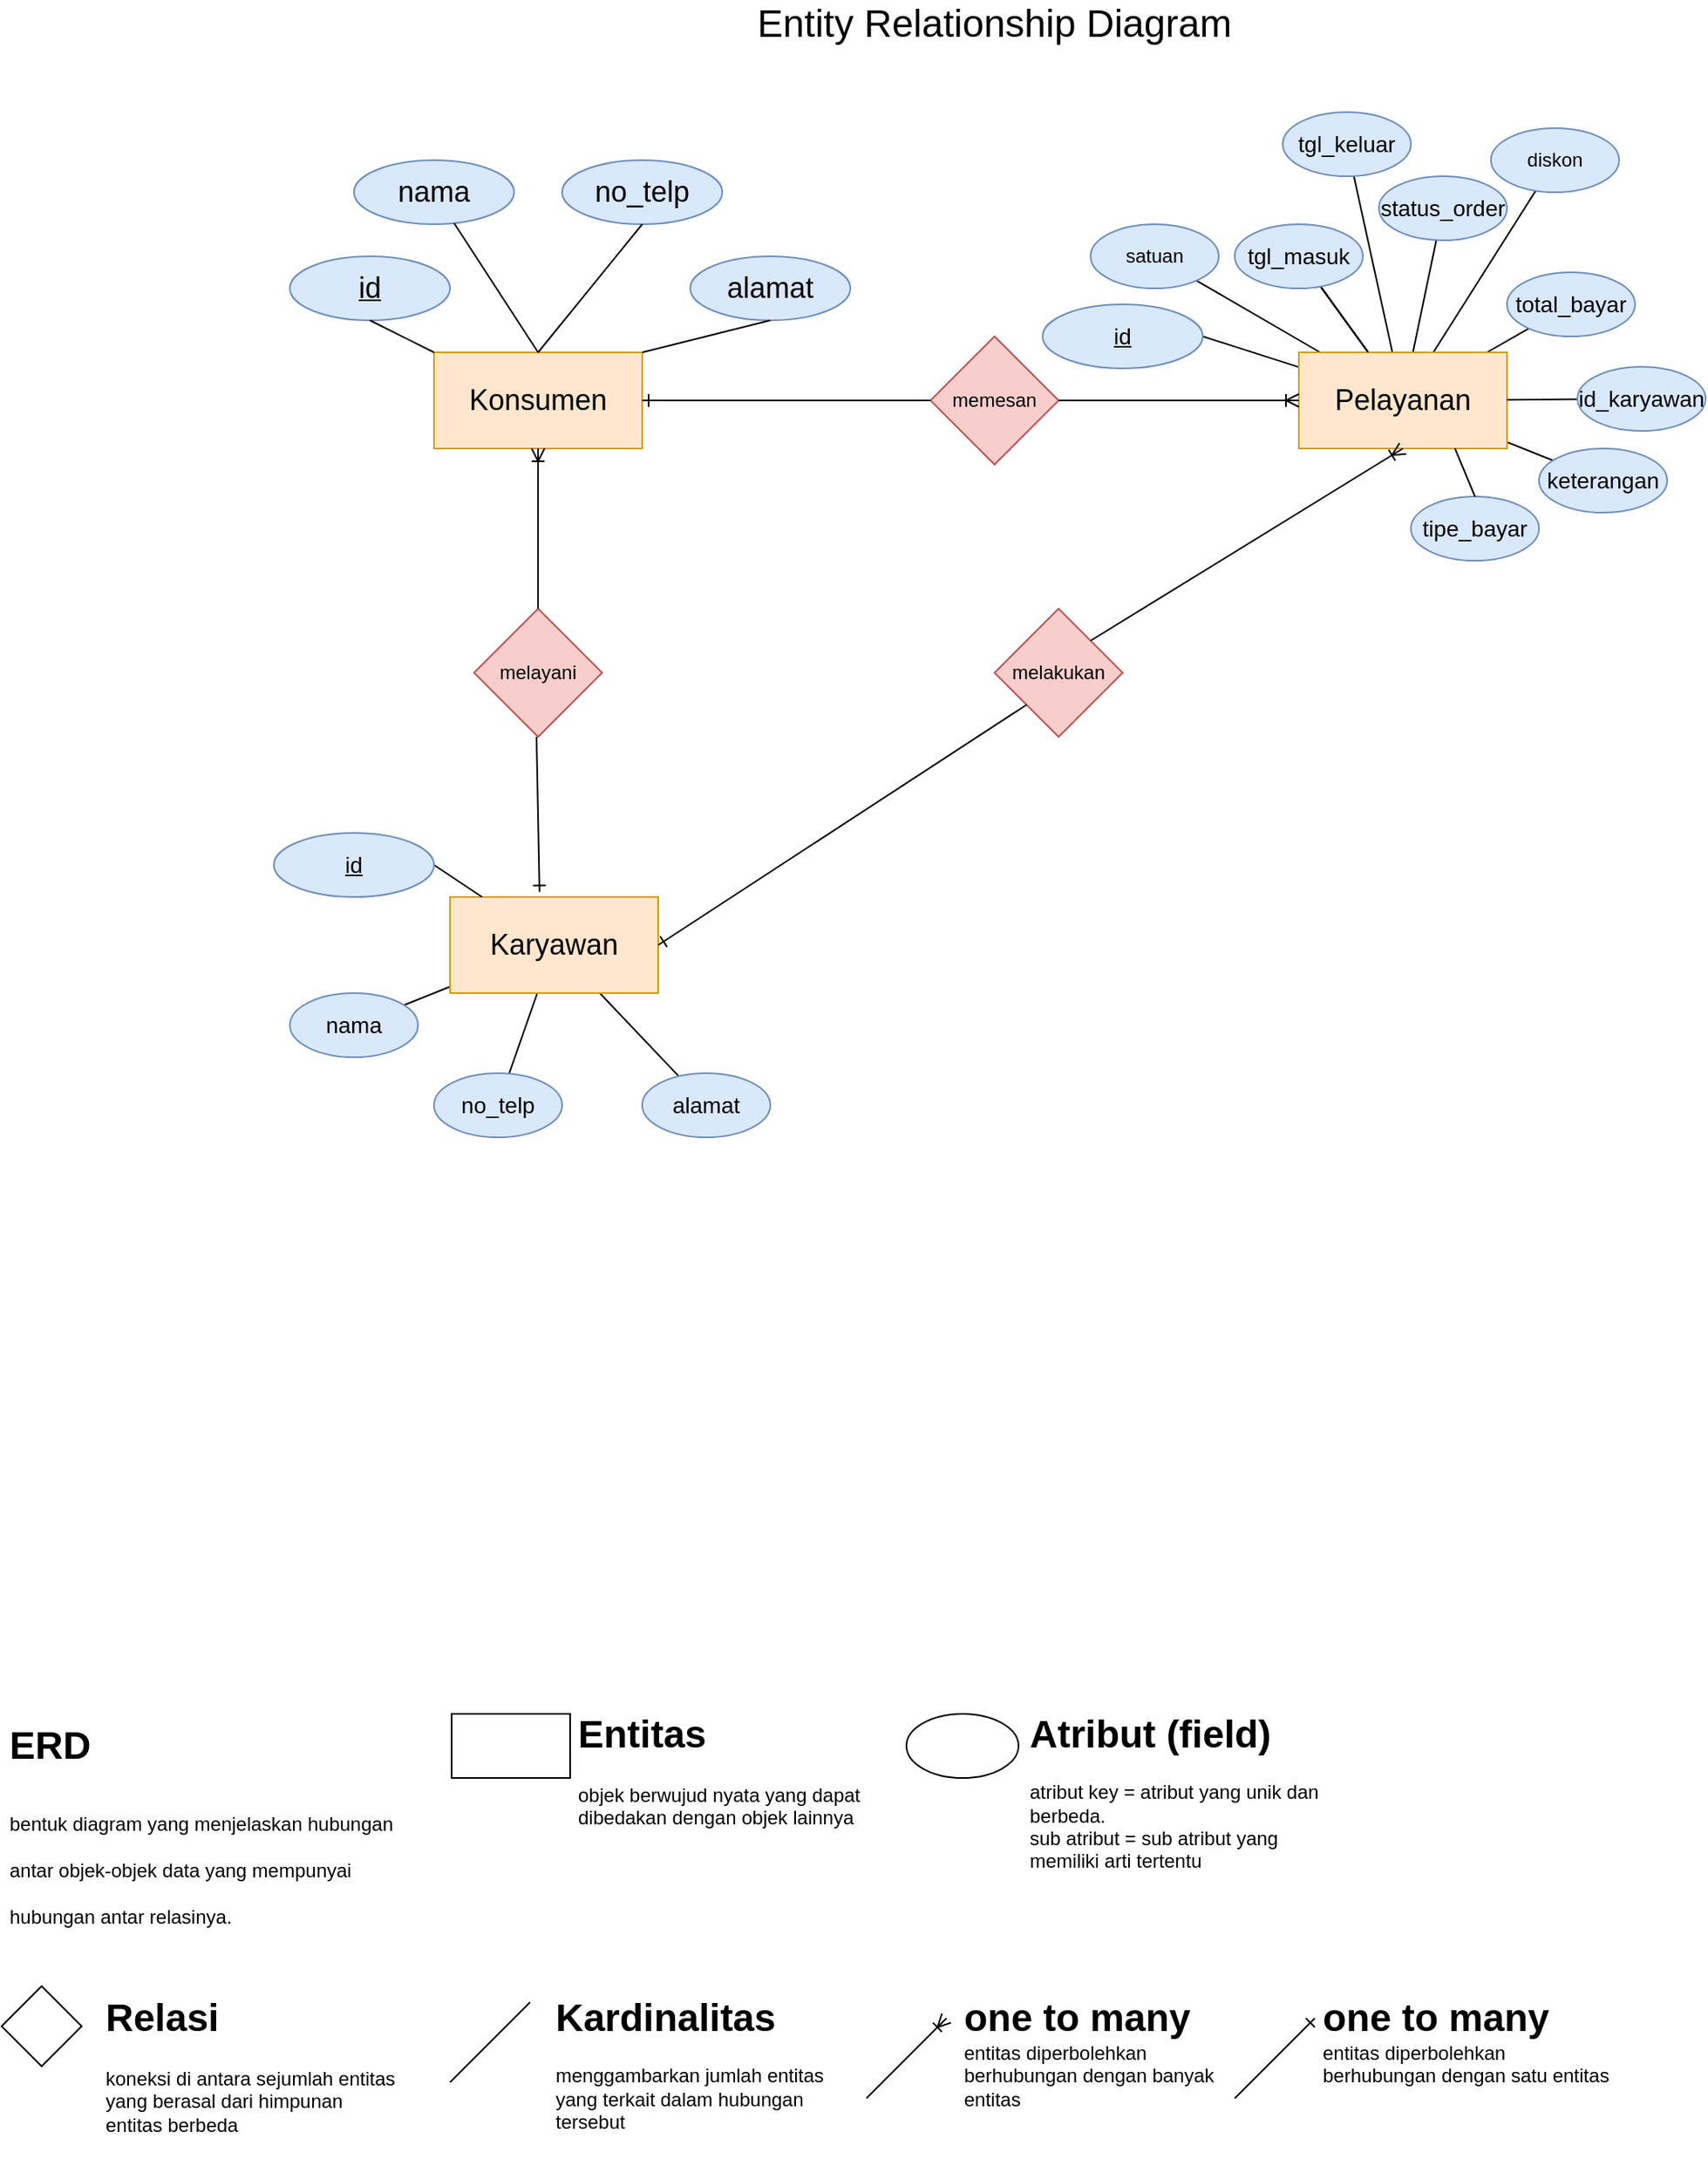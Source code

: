 <mxfile version="21.0.2" type="github" pages="4">
  <diagram name="ERD" id="htPlezA3IeBxIRGkQEzf">
    <mxGraphModel dx="1100" dy="605" grid="1" gridSize="10" guides="1" tooltips="1" connect="1" arrows="1" fold="1" page="1" pageScale="1" pageWidth="850" pageHeight="1100" math="0" shadow="0">
      <root>
        <mxCell id="0" />
        <mxCell id="1" parent="0" />
        <mxCell id="HZmKL3s_mQJtrYr-VFmA-1" value="&lt;font style=&quot;font-size: 18px;&quot;&gt;Konsumen&lt;/font&gt;" style="whiteSpace=wrap;html=1;align=center;fillColor=#ffe6cc;strokeColor=#d79b00;" parent="1" vertex="1">
          <mxGeometry x="430" y="310" width="130" height="60" as="geometry" />
        </mxCell>
        <mxCell id="HZmKL3s_mQJtrYr-VFmA-2" value="" style="edgeStyle=none;rounded=0;orthogonalLoop=1;jettySize=auto;html=1;fontSize=14;startArrow=none;startFill=0;endArrow=none;endFill=0;" parent="1" source="HZmKL3s_mQJtrYr-VFmA-5" target="HZmKL3s_mQJtrYr-VFmA-45" edge="1">
          <mxGeometry relative="1" as="geometry" />
        </mxCell>
        <mxCell id="HZmKL3s_mQJtrYr-VFmA-3" value="" style="edgeStyle=none;rounded=0;orthogonalLoop=1;jettySize=auto;html=1;fontSize=14;startArrow=none;startFill=0;endArrow=none;endFill=0;" parent="1" source="HZmKL3s_mQJtrYr-VFmA-5" target="HZmKL3s_mQJtrYr-VFmA-46" edge="1">
          <mxGeometry relative="1" as="geometry" />
        </mxCell>
        <mxCell id="HZmKL3s_mQJtrYr-VFmA-4" value="" style="edgeStyle=none;rounded=0;orthogonalLoop=1;jettySize=auto;html=1;fontSize=14;startArrow=none;startFill=0;endArrow=none;endFill=0;" parent="1" source="HZmKL3s_mQJtrYr-VFmA-5" target="HZmKL3s_mQJtrYr-VFmA-47" edge="1">
          <mxGeometry relative="1" as="geometry" />
        </mxCell>
        <mxCell id="HZmKL3s_mQJtrYr-VFmA-5" value="&lt;font style=&quot;font-size: 18px;&quot;&gt;Karyawan&lt;/font&gt;" style="whiteSpace=wrap;html=1;align=center;fillColor=#ffe6cc;strokeColor=#d79b00;" parent="1" vertex="1">
          <mxGeometry x="440" y="650" width="130" height="60" as="geometry" />
        </mxCell>
        <mxCell id="HZmKL3s_mQJtrYr-VFmA-6" value="" style="edgeStyle=none;rounded=0;orthogonalLoop=1;jettySize=auto;html=1;fontSize=18;startArrow=none;startFill=0;endArrow=none;endFill=0;entryX=1;entryY=0.5;entryDx=0;entryDy=0;" parent="1" source="HZmKL3s_mQJtrYr-VFmA-15" target="HZmKL3s_mQJtrYr-VFmA-42" edge="1">
          <mxGeometry relative="1" as="geometry">
            <mxPoint x="906" y="300" as="targetPoint" />
          </mxGeometry>
        </mxCell>
        <mxCell id="HZmKL3s_mQJtrYr-VFmA-7" value="" style="edgeStyle=none;rounded=0;orthogonalLoop=1;jettySize=auto;html=1;fontSize=18;startArrow=none;startFill=0;endArrow=none;endFill=0;" parent="1" source="HZmKL3s_mQJtrYr-VFmA-15" target="HZmKL3s_mQJtrYr-VFmA-33" edge="1">
          <mxGeometry relative="1" as="geometry" />
        </mxCell>
        <mxCell id="HZmKL3s_mQJtrYr-VFmA-8" value="" style="edgeStyle=none;rounded=0;orthogonalLoop=1;jettySize=auto;html=1;fontSize=14;startArrow=none;startFill=0;endArrow=none;endFill=0;" parent="1" source="HZmKL3s_mQJtrYr-VFmA-15" target="HZmKL3s_mQJtrYr-VFmA-35" edge="1">
          <mxGeometry relative="1" as="geometry" />
        </mxCell>
        <mxCell id="HZmKL3s_mQJtrYr-VFmA-9" value="" style="edgeStyle=none;rounded=0;orthogonalLoop=1;jettySize=auto;html=1;fontSize=14;startArrow=none;startFill=0;endArrow=none;endFill=0;" parent="1" source="HZmKL3s_mQJtrYr-VFmA-15" target="HZmKL3s_mQJtrYr-VFmA-35" edge="1">
          <mxGeometry relative="1" as="geometry" />
        </mxCell>
        <mxCell id="HZmKL3s_mQJtrYr-VFmA-10" value="" style="edgeStyle=none;rounded=0;orthogonalLoop=1;jettySize=auto;html=1;fontSize=14;startArrow=none;startFill=0;endArrow=none;endFill=0;" parent="1" source="HZmKL3s_mQJtrYr-VFmA-15" target="HZmKL3s_mQJtrYr-VFmA-36" edge="1">
          <mxGeometry relative="1" as="geometry" />
        </mxCell>
        <mxCell id="HZmKL3s_mQJtrYr-VFmA-11" value="" style="edgeStyle=none;rounded=0;orthogonalLoop=1;jettySize=auto;html=1;fontSize=14;startArrow=none;startFill=0;endArrow=none;endFill=0;" parent="1" source="HZmKL3s_mQJtrYr-VFmA-15" target="HZmKL3s_mQJtrYr-VFmA-37" edge="1">
          <mxGeometry relative="1" as="geometry" />
        </mxCell>
        <mxCell id="HZmKL3s_mQJtrYr-VFmA-12" value="" style="edgeStyle=none;rounded=0;orthogonalLoop=1;jettySize=auto;html=1;fontSize=14;startArrow=none;startFill=0;endArrow=none;endFill=0;" parent="1" source="HZmKL3s_mQJtrYr-VFmA-15" target="HZmKL3s_mQJtrYr-VFmA-38" edge="1">
          <mxGeometry relative="1" as="geometry" />
        </mxCell>
        <mxCell id="HZmKL3s_mQJtrYr-VFmA-13" value="" style="edgeStyle=none;rounded=0;orthogonalLoop=1;jettySize=auto;html=1;fontSize=14;startArrow=none;startFill=0;endArrow=none;endFill=0;" parent="1" source="HZmKL3s_mQJtrYr-VFmA-15" target="HZmKL3s_mQJtrYr-VFmA-40" edge="1">
          <mxGeometry relative="1" as="geometry" />
        </mxCell>
        <mxCell id="HZmKL3s_mQJtrYr-VFmA-14" value="" style="edgeStyle=none;rounded=0;orthogonalLoop=1;jettySize=auto;html=1;fontSize=14;startArrow=none;startFill=0;endArrow=none;endFill=0;" parent="1" source="HZmKL3s_mQJtrYr-VFmA-15" target="HZmKL3s_mQJtrYr-VFmA-41" edge="1">
          <mxGeometry relative="1" as="geometry" />
        </mxCell>
        <mxCell id="HZmKL3s_mQJtrYr-VFmA-15" value="&lt;font style=&quot;font-size: 18px;&quot;&gt;Pelayanan&lt;/font&gt;" style="whiteSpace=wrap;html=1;align=center;fillColor=#ffe6cc;strokeColor=#d79b00;" parent="1" vertex="1">
          <mxGeometry x="970" y="310" width="130" height="60" as="geometry" />
        </mxCell>
        <mxCell id="HZmKL3s_mQJtrYr-VFmA-16" value="melayani" style="rhombus;whiteSpace=wrap;html=1;fillColor=#f8cecc;strokeColor=#b85450;" parent="1" vertex="1">
          <mxGeometry x="455" y="470" width="80" height="80" as="geometry" />
        </mxCell>
        <mxCell id="HZmKL3s_mQJtrYr-VFmA-17" value="memesan" style="rhombus;whiteSpace=wrap;html=1;fillColor=#f8cecc;strokeColor=#b85450;" parent="1" vertex="1">
          <mxGeometry x="740" y="300" width="80" height="80" as="geometry" />
        </mxCell>
        <mxCell id="HZmKL3s_mQJtrYr-VFmA-18" value="melakukan" style="rhombus;whiteSpace=wrap;html=1;fillColor=#f8cecc;strokeColor=#b85450;" parent="1" vertex="1">
          <mxGeometry x="780" y="470" width="80" height="80" as="geometry" />
        </mxCell>
        <mxCell id="HZmKL3s_mQJtrYr-VFmA-19" value="" style="fontSize=12;html=1;endArrow=ERoneToMany;endFill=0;rounded=0;" parent="1" edge="1">
          <mxGeometry width="100" height="100" relative="1" as="geometry">
            <mxPoint x="495" y="470" as="sourcePoint" />
            <mxPoint x="495" y="370" as="targetPoint" />
          </mxGeometry>
        </mxCell>
        <mxCell id="HZmKL3s_mQJtrYr-VFmA-20" value="" style="fontSize=12;html=1;endArrow=ERone;endFill=1;rounded=0;entryX=0.43;entryY=-0.053;entryDx=0;entryDy=0;entryPerimeter=0;" parent="1" target="HZmKL3s_mQJtrYr-VFmA-5" edge="1">
          <mxGeometry width="100" height="100" relative="1" as="geometry">
            <mxPoint x="494" y="550" as="sourcePoint" />
            <mxPoint x="594" y="450" as="targetPoint" />
          </mxGeometry>
        </mxCell>
        <mxCell id="HZmKL3s_mQJtrYr-VFmA-21" value="" style="fontSize=12;html=1;endArrow=ERone;endFill=0;rounded=0;exitX=0;exitY=1;exitDx=0;exitDy=0;" parent="1" source="HZmKL3s_mQJtrYr-VFmA-18" edge="1">
          <mxGeometry width="100" height="100" relative="1" as="geometry">
            <mxPoint x="640" y="790" as="sourcePoint" />
            <mxPoint x="570" y="680" as="targetPoint" />
          </mxGeometry>
        </mxCell>
        <mxCell id="HZmKL3s_mQJtrYr-VFmA-22" value="" style="fontSize=12;html=1;endArrow=ERoneToMany;endFill=0;rounded=0;entryX=0.5;entryY=1;entryDx=0;entryDy=0;exitX=1;exitY=0;exitDx=0;exitDy=0;" parent="1" source="HZmKL3s_mQJtrYr-VFmA-18" target="HZmKL3s_mQJtrYr-VFmA-15" edge="1">
          <mxGeometry width="100" height="100" relative="1" as="geometry">
            <mxPoint x="1045" y="450" as="sourcePoint" />
            <mxPoint x="931.9" y="566.82" as="targetPoint" />
          </mxGeometry>
        </mxCell>
        <mxCell id="HZmKL3s_mQJtrYr-VFmA-23" value="" style="fontSize=12;html=1;endArrow=ERoneToMany;endFill=0;rounded=0;entryX=0;entryY=0.5;entryDx=0;entryDy=0;exitX=1;exitY=0.5;exitDx=0;exitDy=0;" parent="1" source="HZmKL3s_mQJtrYr-VFmA-17" target="HZmKL3s_mQJtrYr-VFmA-15" edge="1">
          <mxGeometry width="100" height="100" relative="1" as="geometry">
            <mxPoint x="880" y="440" as="sourcePoint" />
            <mxPoint x="980" y="340" as="targetPoint" />
          </mxGeometry>
        </mxCell>
        <mxCell id="HZmKL3s_mQJtrYr-VFmA-24" value="" style="fontSize=12;html=1;endArrow=ERone;endFill=0;rounded=0;entryX=1;entryY=0.5;entryDx=0;entryDy=0;exitX=0;exitY=0.5;exitDx=0;exitDy=0;" parent="1" source="HZmKL3s_mQJtrYr-VFmA-17" target="HZmKL3s_mQJtrYr-VFmA-1" edge="1">
          <mxGeometry width="100" height="100" relative="1" as="geometry">
            <mxPoint x="535" y="339.41" as="sourcePoint" />
            <mxPoint x="695" y="339.41" as="targetPoint" />
          </mxGeometry>
        </mxCell>
        <mxCell id="HZmKL3s_mQJtrYr-VFmA-25" value="id" style="ellipse;whiteSpace=wrap;html=1;align=center;fontStyle=4;fontSize=18;fillColor=#dae8fc;strokeColor=#6c8ebf;" parent="1" vertex="1">
          <mxGeometry x="340" y="250" width="100" height="40" as="geometry" />
        </mxCell>
        <mxCell id="HZmKL3s_mQJtrYr-VFmA-26" value="" style="endArrow=none;html=1;rounded=0;fontSize=18;exitX=0.5;exitY=1;exitDx=0;exitDy=0;entryX=0;entryY=0;entryDx=0;entryDy=0;" parent="1" source="HZmKL3s_mQJtrYr-VFmA-25" target="HZmKL3s_mQJtrYr-VFmA-1" edge="1">
          <mxGeometry relative="1" as="geometry">
            <mxPoint x="380" y="270" as="sourcePoint" />
            <mxPoint x="540" y="270" as="targetPoint" />
          </mxGeometry>
        </mxCell>
        <mxCell id="HZmKL3s_mQJtrYr-VFmA-27" value="nama" style="ellipse;whiteSpace=wrap;html=1;align=center;fontSize=18;fillColor=#dae8fc;strokeColor=#6c8ebf;" parent="1" vertex="1">
          <mxGeometry x="380" y="190" width="100" height="40" as="geometry" />
        </mxCell>
        <mxCell id="HZmKL3s_mQJtrYr-VFmA-28" value="no_telp" style="ellipse;whiteSpace=wrap;html=1;align=center;fontSize=18;fillColor=#dae8fc;strokeColor=#6c8ebf;" parent="1" vertex="1">
          <mxGeometry x="510" y="190" width="100" height="40" as="geometry" />
        </mxCell>
        <mxCell id="HZmKL3s_mQJtrYr-VFmA-29" value="alamat" style="ellipse;whiteSpace=wrap;html=1;align=center;fontSize=18;fillColor=#dae8fc;strokeColor=#6c8ebf;" parent="1" vertex="1">
          <mxGeometry x="590" y="250" width="100" height="40" as="geometry" />
        </mxCell>
        <mxCell id="HZmKL3s_mQJtrYr-VFmA-30" value="" style="endArrow=none;html=1;rounded=0;fontSize=18;exitX=0.5;exitY=1;exitDx=0;exitDy=0;entryX=0.5;entryY=0;entryDx=0;entryDy=0;" parent="1" source="HZmKL3s_mQJtrYr-VFmA-28" target="HZmKL3s_mQJtrYr-VFmA-1" edge="1">
          <mxGeometry relative="1" as="geometry">
            <mxPoint x="400" y="300" as="sourcePoint" />
            <mxPoint x="440" y="320" as="targetPoint" />
          </mxGeometry>
        </mxCell>
        <mxCell id="HZmKL3s_mQJtrYr-VFmA-31" value="" style="endArrow=none;html=1;rounded=0;fontSize=18;exitX=0.5;exitY=1;exitDx=0;exitDy=0;entryX=1;entryY=0;entryDx=0;entryDy=0;" parent="1" source="HZmKL3s_mQJtrYr-VFmA-29" target="HZmKL3s_mQJtrYr-VFmA-1" edge="1">
          <mxGeometry relative="1" as="geometry">
            <mxPoint x="410" y="310" as="sourcePoint" />
            <mxPoint x="450" y="330" as="targetPoint" />
          </mxGeometry>
        </mxCell>
        <mxCell id="HZmKL3s_mQJtrYr-VFmA-32" value="" style="endArrow=none;html=1;rounded=0;fontSize=18;entryX=0.5;entryY=0;entryDx=0;entryDy=0;" parent="1" source="HZmKL3s_mQJtrYr-VFmA-27" target="HZmKL3s_mQJtrYr-VFmA-1" edge="1">
          <mxGeometry relative="1" as="geometry">
            <mxPoint x="420" y="320" as="sourcePoint" />
            <mxPoint x="460" y="340" as="targetPoint" />
          </mxGeometry>
        </mxCell>
        <mxCell id="HZmKL3s_mQJtrYr-VFmA-33" value="satuan" style="ellipse;whiteSpace=wrap;html=1;fillColor=#dae8fc;strokeColor=#6c8ebf;" parent="1" vertex="1">
          <mxGeometry x="840" y="230" width="80" height="40" as="geometry" />
        </mxCell>
        <mxCell id="HZmKL3s_mQJtrYr-VFmA-34" value="" style="edgeStyle=none;rounded=0;orthogonalLoop=1;jettySize=auto;html=1;fontSize=14;startArrow=none;startFill=0;endArrow=none;endFill=0;" parent="1" source="HZmKL3s_mQJtrYr-VFmA-35" target="HZmKL3s_mQJtrYr-VFmA-15" edge="1">
          <mxGeometry relative="1" as="geometry" />
        </mxCell>
        <mxCell id="HZmKL3s_mQJtrYr-VFmA-35" value="&lt;font style=&quot;font-size: 14px;&quot;&gt;tgl_masuk&lt;/font&gt;" style="ellipse;whiteSpace=wrap;html=1;fillColor=#dae8fc;strokeColor=#6c8ebf;" parent="1" vertex="1">
          <mxGeometry x="930" y="230" width="80" height="40" as="geometry" />
        </mxCell>
        <mxCell id="HZmKL3s_mQJtrYr-VFmA-36" value="&lt;font style=&quot;font-size: 14px;&quot;&gt;tgl_keluar&lt;/font&gt;" style="ellipse;whiteSpace=wrap;html=1;fillColor=#dae8fc;strokeColor=#6c8ebf;" parent="1" vertex="1">
          <mxGeometry x="960" y="160" width="80" height="40" as="geometry" />
        </mxCell>
        <mxCell id="HZmKL3s_mQJtrYr-VFmA-37" value="&lt;font style=&quot;font-size: 14px;&quot;&gt;status_order&lt;/font&gt;" style="ellipse;whiteSpace=wrap;html=1;fillColor=#dae8fc;strokeColor=#6c8ebf;" parent="1" vertex="1">
          <mxGeometry x="1020" y="200" width="80" height="40" as="geometry" />
        </mxCell>
        <mxCell id="HZmKL3s_mQJtrYr-VFmA-38" value="diskon" style="ellipse;whiteSpace=wrap;html=1;fillColor=#dae8fc;strokeColor=#6c8ebf;" parent="1" vertex="1">
          <mxGeometry x="1090" y="170" width="80" height="40" as="geometry" />
        </mxCell>
        <mxCell id="HZmKL3s_mQJtrYr-VFmA-39" style="edgeStyle=none;rounded=0;orthogonalLoop=1;jettySize=auto;html=1;exitX=0.5;exitY=0;exitDx=0;exitDy=0;fontSize=14;startArrow=none;startFill=0;endArrow=none;endFill=0;" parent="1" source="HZmKL3s_mQJtrYr-VFmA-33" target="HZmKL3s_mQJtrYr-VFmA-33" edge="1">
          <mxGeometry relative="1" as="geometry" />
        </mxCell>
        <mxCell id="HZmKL3s_mQJtrYr-VFmA-40" value="&lt;font style=&quot;font-size: 14px;&quot;&gt;total_bayar&lt;/font&gt;" style="ellipse;whiteSpace=wrap;html=1;fillColor=#dae8fc;strokeColor=#6c8ebf;" parent="1" vertex="1">
          <mxGeometry x="1100" y="260" width="80" height="40" as="geometry" />
        </mxCell>
        <mxCell id="HZmKL3s_mQJtrYr-VFmA-41" value="&lt;font style=&quot;font-size: 14px;&quot;&gt;keterangan&lt;/font&gt;" style="ellipse;whiteSpace=wrap;html=1;fillColor=#dae8fc;strokeColor=#6c8ebf;" parent="1" vertex="1">
          <mxGeometry x="1120" y="370" width="80" height="40" as="geometry" />
        </mxCell>
        <mxCell id="HZmKL3s_mQJtrYr-VFmA-42" value="id" style="ellipse;whiteSpace=wrap;html=1;align=center;fontStyle=4;fontSize=14;fillColor=#dae8fc;strokeColor=#6c8ebf;" parent="1" vertex="1">
          <mxGeometry x="810" y="280" width="100" height="40" as="geometry" />
        </mxCell>
        <mxCell id="HZmKL3s_mQJtrYr-VFmA-43" value="" style="edgeStyle=none;rounded=0;orthogonalLoop=1;jettySize=auto;html=1;fontSize=14;startArrow=none;startFill=0;endArrow=none;endFill=0;exitX=1;exitY=0.5;exitDx=0;exitDy=0;" parent="1" source="HZmKL3s_mQJtrYr-VFmA-44" target="HZmKL3s_mQJtrYr-VFmA-5" edge="1">
          <mxGeometry relative="1" as="geometry" />
        </mxCell>
        <mxCell id="HZmKL3s_mQJtrYr-VFmA-44" value="id" style="ellipse;whiteSpace=wrap;html=1;align=center;fontStyle=4;fontSize=14;fillColor=#dae8fc;strokeColor=#6c8ebf;" parent="1" vertex="1">
          <mxGeometry x="330" y="610" width="100" height="40" as="geometry" />
        </mxCell>
        <mxCell id="HZmKL3s_mQJtrYr-VFmA-45" value="&lt;font style=&quot;font-size: 14px;&quot;&gt;nama&lt;/font&gt;" style="ellipse;whiteSpace=wrap;html=1;fillColor=#dae8fc;strokeColor=#6c8ebf;" parent="1" vertex="1">
          <mxGeometry x="340" y="710" width="80" height="40" as="geometry" />
        </mxCell>
        <mxCell id="HZmKL3s_mQJtrYr-VFmA-46" value="&lt;font style=&quot;font-size: 14px;&quot;&gt;no_telp&lt;/font&gt;" style="ellipse;whiteSpace=wrap;html=1;fillColor=#dae8fc;strokeColor=#6c8ebf;" parent="1" vertex="1">
          <mxGeometry x="430" y="760" width="80" height="40" as="geometry" />
        </mxCell>
        <mxCell id="HZmKL3s_mQJtrYr-VFmA-47" value="&lt;font style=&quot;font-size: 14px;&quot;&gt;alamat&lt;/font&gt;" style="ellipse;whiteSpace=wrap;html=1;fillColor=#dae8fc;strokeColor=#6c8ebf;" parent="1" vertex="1">
          <mxGeometry x="560" y="760" width="80" height="40" as="geometry" />
        </mxCell>
        <mxCell id="HZmKL3s_mQJtrYr-VFmA-48" value="" style="edgeStyle=none;rounded=0;orthogonalLoop=1;jettySize=auto;html=1;fontSize=11;startArrow=none;startFill=0;endArrow=none;endFill=0;" parent="1" source="HZmKL3s_mQJtrYr-VFmA-49" target="HZmKL3s_mQJtrYr-VFmA-15" edge="1">
          <mxGeometry relative="1" as="geometry" />
        </mxCell>
        <mxCell id="HZmKL3s_mQJtrYr-VFmA-49" value="&lt;font style=&quot;font-size: 14px;&quot;&gt;id_karyawan&lt;/font&gt;" style="ellipse;whiteSpace=wrap;html=1;fillColor=#dae8fc;strokeColor=#6c8ebf;fontSize=11;" parent="1" vertex="1">
          <mxGeometry x="1144" y="319" width="80" height="40" as="geometry" />
        </mxCell>
        <mxCell id="HZmKL3s_mQJtrYr-VFmA-50" value="&lt;font style=&quot;font-size: 14px;&quot;&gt;tipe_bayar&lt;/font&gt;" style="ellipse;whiteSpace=wrap;html=1;fillColor=#dae8fc;strokeColor=#6c8ebf;fontSize=11;" parent="1" vertex="1">
          <mxGeometry x="1040" y="400" width="80" height="40" as="geometry" />
        </mxCell>
        <mxCell id="HZmKL3s_mQJtrYr-VFmA-51" value="" style="endArrow=none;html=1;rounded=0;fontSize=11;entryX=0.75;entryY=1;entryDx=0;entryDy=0;exitX=0.5;exitY=0;exitDx=0;exitDy=0;" parent="1" source="HZmKL3s_mQJtrYr-VFmA-50" target="HZmKL3s_mQJtrYr-VFmA-15" edge="1">
          <mxGeometry width="50" height="50" relative="1" as="geometry">
            <mxPoint x="1000" y="340" as="sourcePoint" />
            <mxPoint x="1050" y="290" as="targetPoint" />
          </mxGeometry>
        </mxCell>
        <mxCell id="bKHVc2-G-2FqLCFQxhXC-1" value="" style="rounded=0;whiteSpace=wrap;html=1;" parent="1" vertex="1">
          <mxGeometry x="441" y="1160" width="74" height="40" as="geometry" />
        </mxCell>
        <mxCell id="bKHVc2-G-2FqLCFQxhXC-2" value="&lt;h1&gt;&lt;span style=&quot;background-color: initial;&quot;&gt;Entitas&lt;/span&gt;&lt;/h1&gt;objek berwujud nyata yang dapat dibedakan dengan objek lainnya" style="text;html=1;strokeColor=none;fillColor=none;spacing=5;spacingTop=-20;whiteSpace=wrap;overflow=hidden;rounded=0;" parent="1" vertex="1">
          <mxGeometry x="515" y="1153" width="190" height="120" as="geometry" />
        </mxCell>
        <mxCell id="bKHVc2-G-2FqLCFQxhXC-3" value="&lt;font style=&quot;font-size: 24px;&quot;&gt;Entity Relationship Diagram&lt;/font&gt;" style="text;html=1;strokeColor=none;fillColor=none;align=center;verticalAlign=middle;whiteSpace=wrap;rounded=0;" parent="1" vertex="1">
          <mxGeometry x="605" y="90" width="350" height="30" as="geometry" />
        </mxCell>
        <mxCell id="AModNkbfM9cTa9lxwg_v-1" value="&lt;h1&gt;&lt;span style=&quot;background-color: initial;&quot;&gt;ERD&lt;/span&gt;&lt;/h1&gt;&lt;h1&gt;&lt;span style=&quot;background-color: initial;&quot;&gt;&lt;span style=&quot;font-size: 12px; font-weight: 400;&quot;&gt;bentuk diagram yang menjelaskan hubungan antar objek-objek data yang mempunyai hubungan antar relasiny&lt;/span&gt;&lt;span style=&quot;font-size: 12px; font-weight: normal;&quot;&gt;a.&lt;/span&gt;&lt;/span&gt;&lt;br&gt;&lt;/h1&gt;" style="text;html=1;strokeColor=none;fillColor=none;spacing=5;spacingTop=-20;whiteSpace=wrap;overflow=hidden;rounded=0;" parent="1" vertex="1">
          <mxGeometry x="160" y="1160" width="265" height="140" as="geometry" />
        </mxCell>
        <mxCell id="AModNkbfM9cTa9lxwg_v-2" value="" style="ellipse;whiteSpace=wrap;html=1;" parent="1" vertex="1">
          <mxGeometry x="725" y="1160" width="70" height="40" as="geometry" />
        </mxCell>
        <mxCell id="AModNkbfM9cTa9lxwg_v-3" value="&lt;h1&gt;&lt;/h1&gt;&lt;span style=&quot;font-size: 24px;&quot;&gt;&lt;b&gt;Atribut (field)&lt;br&gt;&lt;/b&gt;&lt;/span&gt;&lt;br&gt;atribut key = atribut yang unik dan berbeda.&lt;br&gt;sub atribut =&amp;nbsp;sub atribut yang memiliki arti tertentu" style="text;html=1;strokeColor=none;fillColor=none;spacing=5;spacingTop=-20;whiteSpace=wrap;overflow=hidden;rounded=0;" parent="1" vertex="1">
          <mxGeometry x="797" y="1153" width="190" height="120" as="geometry" />
        </mxCell>
        <mxCell id="AModNkbfM9cTa9lxwg_v-4" value="" style="endArrow=none;html=1;rounded=0;" parent="1" edge="1">
          <mxGeometry width="50" height="50" relative="1" as="geometry">
            <mxPoint x="440" y="1390" as="sourcePoint" />
            <mxPoint x="490" y="1340" as="targetPoint" />
          </mxGeometry>
        </mxCell>
        <mxCell id="AModNkbfM9cTa9lxwg_v-6" value="&lt;h1&gt;&lt;span style=&quot;background-color: initial;&quot;&gt;Relasi&lt;/span&gt;&lt;/h1&gt;koneksi di antara sejumlah entitas yang berasal dari himpunan entitas berbeda" style="text;html=1;strokeColor=none;fillColor=none;spacing=5;spacingTop=-20;whiteSpace=wrap;overflow=hidden;rounded=0;" parent="1" vertex="1">
          <mxGeometry x="220" y="1330" width="190" height="120" as="geometry" />
        </mxCell>
        <mxCell id="AModNkbfM9cTa9lxwg_v-8" value="" style="rhombus;whiteSpace=wrap;html=1;" parent="1" vertex="1">
          <mxGeometry x="160" y="1330" width="50" height="50" as="geometry" />
        </mxCell>
        <mxCell id="AModNkbfM9cTa9lxwg_v-9" value="&lt;h1&gt;&lt;/h1&gt;&lt;span style=&quot;font-size: 24px;&quot;&gt;&lt;b&gt;Kardinalitas&lt;br&gt;&lt;/b&gt;&lt;/span&gt;&lt;br&gt;menggambarkan jumlah entitas yang terkait dalam hubungan tersebut" style="text;html=1;strokeColor=none;fillColor=none;spacing=5;spacingTop=-20;whiteSpace=wrap;overflow=hidden;rounded=0;" parent="1" vertex="1">
          <mxGeometry x="501" y="1330" width="190" height="120" as="geometry" />
        </mxCell>
        <mxCell id="AModNkbfM9cTa9lxwg_v-10" value="" style="endArrow=ERoneToMany;html=1;rounded=0;endFill=0;" parent="1" edge="1">
          <mxGeometry width="50" height="50" relative="1" as="geometry">
            <mxPoint x="700" y="1400" as="sourcePoint" />
            <mxPoint x="750" y="1350" as="targetPoint" />
          </mxGeometry>
        </mxCell>
        <mxCell id="AModNkbfM9cTa9lxwg_v-11" value="&lt;h1&gt;&lt;/h1&gt;&lt;span style=&quot;font-size: 24px;&quot;&gt;&lt;b&gt;one to many&lt;/b&gt;&lt;/span&gt;&lt;br&gt;entitas diperbolehkan berhubungan dengan banyak entitas" style="text;html=1;strokeColor=none;fillColor=none;spacing=5;spacingTop=-20;whiteSpace=wrap;overflow=hidden;rounded=0;" parent="1" vertex="1">
          <mxGeometry x="756" y="1330" width="190" height="120" as="geometry" />
        </mxCell>
        <mxCell id="AModNkbfM9cTa9lxwg_v-12" value="&lt;h1&gt;&lt;/h1&gt;&lt;span style=&quot;font-size: 24px;&quot;&gt;&lt;b&gt;one to many&lt;/b&gt;&lt;/span&gt;&lt;br&gt;entitas diperbolehkan berhubungan dengan satu entitas" style="text;html=1;strokeColor=none;fillColor=none;spacing=5;spacingTop=-20;whiteSpace=wrap;overflow=hidden;rounded=0;" parent="1" vertex="1">
          <mxGeometry x="980" y="1330" width="190" height="120" as="geometry" />
        </mxCell>
        <mxCell id="AModNkbfM9cTa9lxwg_v-13" value="" style="endArrow=ERone;html=1;rounded=0;endFill=0;" parent="1" edge="1">
          <mxGeometry width="50" height="50" relative="1" as="geometry">
            <mxPoint x="930" y="1400" as="sourcePoint" />
            <mxPoint x="980" y="1350" as="targetPoint" />
          </mxGeometry>
        </mxCell>
      </root>
    </mxGraphModel>
  </diagram>
  <diagram id="Jm9PwdUYORpdDVK6vjWI" name="DFD">
    <mxGraphModel dx="1173" dy="645" grid="1" gridSize="10" guides="1" tooltips="1" connect="1" arrows="1" fold="1" page="1" pageScale="1" pageWidth="827" pageHeight="1169" math="0" shadow="0">
      <root>
        <mxCell id="0" />
        <mxCell id="1" parent="0" />
        <mxCell id="LVSxcoO0-qX-cwGyIUrx-6" style="edgeStyle=orthogonalEdgeStyle;rounded=0;orthogonalLoop=1;jettySize=auto;html=1;" edge="1" parent="1" source="LVSxcoO0-qX-cwGyIUrx-1" target="LVSxcoO0-qX-cwGyIUrx-4">
          <mxGeometry relative="1" as="geometry" />
        </mxCell>
        <mxCell id="LVSxcoO0-qX-cwGyIUrx-8" style="edgeStyle=orthogonalEdgeStyle;rounded=0;orthogonalLoop=1;jettySize=auto;html=1;entryX=0.5;entryY=0;entryDx=0;entryDy=0;" edge="1" parent="1" source="LVSxcoO0-qX-cwGyIUrx-1" target="LVSxcoO0-qX-cwGyIUrx-3">
          <mxGeometry relative="1" as="geometry">
            <Array as="points">
              <mxPoint x="180" y="480" />
            </Array>
          </mxGeometry>
        </mxCell>
        <mxCell id="ih2cscQuxJulBZhihAOq-1" style="edgeStyle=orthogonalEdgeStyle;rounded=0;orthogonalLoop=1;jettySize=auto;html=1;entryX=0.5;entryY=1;entryDx=0;entryDy=0;exitX=0.035;exitY=0.998;exitDx=0;exitDy=0;exitPerimeter=0;" edge="1" parent="1" source="ih2cscQuxJulBZhihAOq-2" target="LVSxcoO0-qX-cwGyIUrx-5">
          <mxGeometry relative="1" as="geometry">
            <mxPoint x="480" y="440" as="sourcePoint" />
            <Array as="points">
              <mxPoint x="620" y="440" />
            </Array>
          </mxGeometry>
        </mxCell>
        <mxCell id="AP3tPeCmNugFX8Ko3zgk-8" style="edgeStyle=orthogonalEdgeStyle;rounded=0;orthogonalLoop=1;jettySize=auto;html=1;entryX=1;entryY=0.5;entryDx=0;entryDy=0;" edge="1" parent="1" source="LVSxcoO0-qX-cwGyIUrx-1" target="LVSxcoO0-qX-cwGyIUrx-3">
          <mxGeometry relative="1" as="geometry">
            <Array as="points">
              <mxPoint x="390" y="670" />
            </Array>
          </mxGeometry>
        </mxCell>
        <mxCell id="aRg46CZS03gurwsT_-BC-1" style="edgeStyle=orthogonalEdgeStyle;rounded=0;orthogonalLoop=1;jettySize=auto;html=1;entryX=0.25;entryY=1;entryDx=0;entryDy=0;" edge="1" parent="1" source="LVSxcoO0-qX-cwGyIUrx-1" target="LVSxcoO0-qX-cwGyIUrx-2">
          <mxGeometry relative="1" as="geometry">
            <Array as="points">
              <mxPoint x="150" y="460" />
            </Array>
          </mxGeometry>
        </mxCell>
        <mxCell id="LVSxcoO0-qX-cwGyIUrx-1" value="Sisitem Informasi Aplikasi Laundry" style="ellipse;whiteSpace=wrap;html=1;aspect=fixed;" vertex="1" parent="1">
          <mxGeometry x="349" y="392" width="130" height="130" as="geometry" />
        </mxCell>
        <mxCell id="ih2cscQuxJulBZhihAOq-3" style="edgeStyle=orthogonalEdgeStyle;rounded=0;orthogonalLoop=1;jettySize=auto;html=1;entryX=0;entryY=0;entryDx=0;entryDy=0;" edge="1" parent="1" target="LVSxcoO0-qX-cwGyIUrx-1">
          <mxGeometry relative="1" as="geometry">
            <mxPoint x="240" y="225" as="sourcePoint" />
            <mxPoint x="368.038" y="406.038" as="targetPoint" />
          </mxGeometry>
        </mxCell>
        <mxCell id="LVSxcoO0-qX-cwGyIUrx-2" value="Administrator" style="rounded=0;whiteSpace=wrap;html=1;" vertex="1" parent="1">
          <mxGeometry x="120" y="199" width="120" height="60" as="geometry" />
        </mxCell>
        <mxCell id="aRg46CZS03gurwsT_-BC-5" style="rounded=0;orthogonalLoop=1;jettySize=auto;html=1;entryX=0.1;entryY=0.831;entryDx=0;entryDy=0;entryPerimeter=0;exitX=0.75;exitY=0;exitDx=0;exitDy=0;" edge="1" parent="1" source="LVSxcoO0-qX-cwGyIUrx-3" target="LVSxcoO0-qX-cwGyIUrx-1">
          <mxGeometry relative="1" as="geometry">
            <Array as="points">
              <mxPoint x="210" y="500" />
            </Array>
          </mxGeometry>
        </mxCell>
        <mxCell id="LVSxcoO0-qX-cwGyIUrx-3" value="Konsumen" style="rounded=0;whiteSpace=wrap;html=1;" vertex="1" parent="1">
          <mxGeometry x="120" y="640" width="120" height="60" as="geometry" />
        </mxCell>
        <mxCell id="LVSxcoO0-qX-cwGyIUrx-10" style="edgeStyle=orthogonalEdgeStyle;rounded=0;orthogonalLoop=1;jettySize=auto;html=1;" edge="1" parent="1" source="LVSxcoO0-qX-cwGyIUrx-4" target="LVSxcoO0-qX-cwGyIUrx-1">
          <mxGeometry relative="1" as="geometry">
            <Array as="points">
              <mxPoint x="450" y="670" />
            </Array>
          </mxGeometry>
        </mxCell>
        <mxCell id="LVSxcoO0-qX-cwGyIUrx-4" value="Pemiik" style="rounded=0;whiteSpace=wrap;html=1;" vertex="1" parent="1">
          <mxGeometry x="560" y="640" width="120" height="60" as="geometry" />
        </mxCell>
        <mxCell id="AP3tPeCmNugFX8Ko3zgk-2" style="edgeStyle=orthogonalEdgeStyle;rounded=0;orthogonalLoop=1;jettySize=auto;html=1;" edge="1" parent="1" target="LVSxcoO0-qX-cwGyIUrx-1">
          <mxGeometry relative="1" as="geometry">
            <mxPoint x="560" y="223.048" as="sourcePoint" />
            <mxPoint x="510" y="350" as="targetPoint" />
            <Array as="points">
              <mxPoint x="450" y="223" />
            </Array>
          </mxGeometry>
        </mxCell>
        <mxCell id="j4QCfnTsD28CPVkeHP6J-1" style="edgeStyle=orthogonalEdgeStyle;rounded=0;orthogonalLoop=1;jettySize=auto;html=1;" edge="1" parent="1" target="LVSxcoO0-qX-cwGyIUrx-1">
          <mxGeometry relative="1" as="geometry">
            <mxPoint x="560" y="238.027" as="sourcePoint" />
            <mxPoint x="429" y="392" as="targetPoint" />
            <Array as="points">
              <mxPoint x="430" y="238" />
            </Array>
          </mxGeometry>
        </mxCell>
        <mxCell id="6UnwbBjw2o_YhYkeYCa8-1" style="edgeStyle=orthogonalEdgeStyle;rounded=0;orthogonalLoop=1;jettySize=auto;html=1;entryX=0.921;entryY=0.2;entryDx=0;entryDy=0;entryPerimeter=0;" edge="1" parent="1" source="LVSxcoO0-qX-cwGyIUrx-5" target="LVSxcoO0-qX-cwGyIUrx-1">
          <mxGeometry relative="1" as="geometry">
            <Array as="points">
              <mxPoint x="580" y="270" />
              <mxPoint x="469" y="270" />
            </Array>
          </mxGeometry>
        </mxCell>
        <mxCell id="LVSxcoO0-qX-cwGyIUrx-5" value="Karyawan" style="rounded=0;whiteSpace=wrap;html=1;" vertex="1" parent="1">
          <mxGeometry x="560" y="200" width="120" height="60" as="geometry" />
        </mxCell>
        <mxCell id="LVSxcoO0-qX-cwGyIUrx-7" value="Laporan Data Laundry" style="text;html=1;strokeColor=none;fillColor=none;align=center;verticalAlign=middle;whiteSpace=wrap;rounded=0;" vertex="1" parent="1">
          <mxGeometry x="510" y="460" width="100" height="30" as="geometry" />
        </mxCell>
        <mxCell id="LVSxcoO0-qX-cwGyIUrx-9" value="Informasi Data Laundry" style="text;html=1;strokeColor=none;fillColor=none;align=center;verticalAlign=middle;whiteSpace=wrap;rounded=0;" vertex="1" parent="1">
          <mxGeometry x="189" y="458" width="140" height="30" as="geometry" />
        </mxCell>
        <mxCell id="LVSxcoO0-qX-cwGyIUrx-11" value="Login, Logout" style="text;html=1;strokeColor=none;fillColor=none;align=center;verticalAlign=middle;whiteSpace=wrap;rounded=0;" vertex="1" parent="1">
          <mxGeometry x="460" y="644" width="100" height="30" as="geometry" />
        </mxCell>
        <mxCell id="ih2cscQuxJulBZhihAOq-2" value="Informasi Data Laundry" style="text;html=1;strokeColor=none;fillColor=none;align=center;verticalAlign=middle;whiteSpace=wrap;rounded=0;" vertex="1" parent="1">
          <mxGeometry x="472" y="410" width="150" height="30" as="geometry" />
        </mxCell>
        <mxCell id="ih2cscQuxJulBZhihAOq-4" value="Data Layanan" style="text;html=1;strokeColor=none;fillColor=none;align=center;verticalAlign=middle;whiteSpace=wrap;rounded=0;" vertex="1" parent="1">
          <mxGeometry x="250" y="233" width="80" height="30" as="geometry" />
        </mxCell>
        <mxCell id="ih2cscQuxJulBZhihAOq-5" value="Data User" style="text;html=1;strokeColor=none;fillColor=none;align=center;verticalAlign=middle;whiteSpace=wrap;rounded=0;" vertex="1" parent="1">
          <mxGeometry x="232" y="204" width="140" height="30" as="geometry" />
        </mxCell>
        <mxCell id="ih2cscQuxJulBZhihAOq-8" style="edgeStyle=orthogonalEdgeStyle;rounded=0;orthogonalLoop=1;jettySize=auto;html=1;" edge="1" parent="1">
          <mxGeometry relative="1" as="geometry">
            <mxPoint x="240" y="240" as="sourcePoint" />
            <mxPoint x="363.1" y="416.0" as="targetPoint" />
            <Array as="points">
              <mxPoint x="340" y="240" />
              <mxPoint x="340" y="416" />
            </Array>
          </mxGeometry>
        </mxCell>
        <mxCell id="AP3tPeCmNugFX8Ko3zgk-3" value="Data Konsumen" style="text;html=1;strokeColor=none;fillColor=none;align=center;verticalAlign=middle;whiteSpace=wrap;rounded=0;" vertex="1" parent="1">
          <mxGeometry x="458" y="199" width="90" height="30" as="geometry" />
        </mxCell>
        <mxCell id="AP3tPeCmNugFX8Ko3zgk-6" value="Nota Laundry" style="text;html=1;strokeColor=none;fillColor=none;align=center;verticalAlign=middle;whiteSpace=wrap;rounded=0;" vertex="1" parent="1">
          <mxGeometry x="262" y="644" width="110" height="30" as="geometry" />
        </mxCell>
        <mxCell id="j4QCfnTsD28CPVkeHP6J-2" value="Data Pembayaran" style="text;html=1;strokeColor=none;fillColor=none;align=center;verticalAlign=middle;whiteSpace=wrap;rounded=0;" vertex="1" parent="1">
          <mxGeometry x="454" y="236" width="102" height="30" as="geometry" />
        </mxCell>
        <mxCell id="aRg46CZS03gurwsT_-BC-2" value="Informasi Data Laundry" style="text;html=1;strokeColor=none;fillColor=none;align=center;verticalAlign=middle;whiteSpace=wrap;rounded=0;" vertex="1" parent="1">
          <mxGeometry x="150" y="433" width="150" height="30" as="geometry" />
        </mxCell>
        <mxCell id="aRg46CZS03gurwsT_-BC-6" value="Informasi Data Konsumen" style="text;html=1;strokeColor=none;fillColor=none;align=center;verticalAlign=middle;whiteSpace=wrap;rounded=0;" vertex="1" parent="1">
          <mxGeometry x="204" y="495" width="162" height="30" as="geometry" />
        </mxCell>
        <mxCell id="LXT8qUML5koXvCQUFYXi-1" value="Entri transaksi order" style="text;html=1;strokeColor=none;fillColor=none;align=center;verticalAlign=middle;whiteSpace=wrap;rounded=0;" vertex="1" parent="1">
          <mxGeometry x="460" y="270" width="140" height="30" as="geometry" />
        </mxCell>
        <mxCell id="fYHuOtHdQ_Z2ybbT-XX6-3" style="edgeStyle=orthogonalEdgeStyle;rounded=0;orthogonalLoop=1;jettySize=auto;html=1;" edge="1" parent="1" source="LVSxcoO0-qX-cwGyIUrx-1">
          <mxGeometry relative="1" as="geometry">
            <mxPoint x="350" y="430" as="sourcePoint" />
            <mxPoint x="190" y="260" as="targetPoint" />
            <Array as="points">
              <mxPoint x="190" y="430" />
              <mxPoint x="190" y="260" />
            </Array>
          </mxGeometry>
        </mxCell>
        <mxCell id="fYHuOtHdQ_Z2ybbT-XX6-5" value="Informasi Data Transaksi" style="text;html=1;strokeColor=none;fillColor=none;align=center;verticalAlign=middle;whiteSpace=wrap;rounded=0;" vertex="1" parent="1">
          <mxGeometry x="190" y="400" width="150" height="30" as="geometry" />
        </mxCell>
        <mxCell id="e66jKpH_vKOUMVfIq_kw-2" value="&lt;font style=&quot;font-size: 24px;&quot;&gt;DATA FLOW DIAGRAM&lt;/font&gt;" style="text;html=1;strokeColor=none;fillColor=none;align=center;verticalAlign=middle;whiteSpace=wrap;rounded=0;" vertex="1" parent="1">
          <mxGeometry x="290" y="120" width="207" height="30" as="geometry" />
        </mxCell>
        <mxCell id="e66jKpH_vKOUMVfIq_kw-3" value="Laundry" style="text;html=1;strokeColor=none;fillColor=none;align=center;verticalAlign=middle;whiteSpace=wrap;rounded=0;" vertex="1" parent="1">
          <mxGeometry x="362.5" y="160" width="60" height="30" as="geometry" />
        </mxCell>
        <mxCell id="e66jKpH_vKOUMVfIq_kw-4" value="&lt;h1&gt;&lt;span style=&quot;background-color: initial;&quot;&gt;DFD&lt;/span&gt;&amp;nbsp;&lt;/h1&gt;&lt;div style=&quot;&quot;&gt;&lt;span style=&quot;background-color: initial;&quot;&gt;gambaran bagaimana data diproses oleh suatu sistem dari segi input dan output&lt;/span&gt;&lt;/div&gt;" style="text;html=1;strokeColor=none;fillColor=none;spacing=5;spacingTop=-20;whiteSpace=wrap;overflow=hidden;rounded=0;" vertex="1" parent="1">
          <mxGeometry x="72" y="920" width="190" height="120" as="geometry" />
        </mxCell>
        <mxCell id="e66jKpH_vKOUMVfIq_kw-5" value="" style="rounded=0;whiteSpace=wrap;html=1;" vertex="1" parent="1">
          <mxGeometry x="320" y="920" width="80" height="40" as="geometry" />
        </mxCell>
        <mxCell id="e66jKpH_vKOUMVfIq_kw-6" value="&lt;h1 style=&quot;font-size: 19px;&quot;&gt;&lt;font style=&quot;font-size: 19px;&quot;&gt;&lt;span style=&quot;background-color: initial;&quot;&gt;Ekternal Entitas&lt;/span&gt;&amp;nbsp;&lt;/font&gt;&lt;/h1&gt;simbol yang bisa berupa suatu organisasi, orang, sekelompok orang, maupun perusahaan yang sama tetapi yang diluar kendali oleh sistem yang tengah dibuat modelnya" style="text;html=1;strokeColor=none;fillColor=none;spacing=5;spacingTop=-20;whiteSpace=wrap;overflow=hidden;rounded=0;" vertex="1" parent="1">
          <mxGeometry x="319" y="970" width="211" height="130" as="geometry" />
        </mxCell>
        <mxCell id="e66jKpH_vKOUMVfIq_kw-7" value="" style="ellipse;whiteSpace=wrap;html=1;aspect=fixed;" vertex="1" parent="1">
          <mxGeometry x="530" y="911" width="59" height="59" as="geometry" />
        </mxCell>
        <mxCell id="e66jKpH_vKOUMVfIq_kw-8" value="&lt;h1&gt;&lt;/h1&gt;&lt;h3 style=&quot;margin: 0px 0px 12px; padding: 0px; border: 0px; font-variant-numeric: inherit; font-variant-east-asian: inherit; font-stretch: inherit; font-size: 19px; line-height: 1.4; font-family: Helvetica, Arial, sans-serif; vertical-align: baseline; color: rgb(34, 34, 34); background-color: rgb(255, 255, 255);&quot;&gt;&lt;strong style=&quot;margin: 0px; padding: 0px; border: 0px; font-style: inherit; font-variant: inherit; font-stretch: inherit; font-size: inherit; line-height: inherit; font-family: inherit; vertical-align: baseline;&quot;&gt;Process&lt;/strong&gt;&lt;/h3&gt;aktifitas yang dilakukan oleh sistem&amp;nbsp;nantinya akan menghasilkan sebuah arus data yang akan masuk ke dalam suatu proses untuk bisa dilakukan arus data yang akan keluar dari proses" style="text;html=1;strokeColor=none;fillColor=none;spacing=5;spacingTop=-20;whiteSpace=wrap;overflow=hidden;rounded=0;" vertex="1" parent="1">
          <mxGeometry x="583" y="958" width="211" height="130" as="geometry" />
        </mxCell>
        <mxCell id="e66jKpH_vKOUMVfIq_kw-9" value="" style="endArrow=classic;html=1;rounded=0;" edge="1" parent="1">
          <mxGeometry width="50" height="50" relative="1" as="geometry">
            <mxPoint x="22" y="1110" as="sourcePoint" />
            <mxPoint x="72" y="1060" as="targetPoint" />
          </mxGeometry>
        </mxCell>
        <mxCell id="e66jKpH_vKOUMVfIq_kw-10" value="&lt;h1 style=&quot;font-size: 19px;&quot;&gt;&lt;/h1&gt;&lt;span style=&quot;font-size: 19px;&quot;&gt;&lt;b&gt;Data Flow&lt;br&gt;&lt;/b&gt;&lt;/span&gt;&lt;br&gt;Arus data, yang&amp;nbsp;mengalir diantara suatu proses, data store, dan juga terminator" style="text;html=1;strokeColor=none;fillColor=none;spacing=5;spacingTop=-20;whiteSpace=wrap;overflow=hidden;rounded=0;" vertex="1" parent="1">
          <mxGeometry x="79" y="1050" width="211" height="130" as="geometry" />
        </mxCell>
      </root>
    </mxGraphModel>
  </diagram>
  <diagram id="d3qWESnHsiVO22d-TLKT" name="Use Case">
    <mxGraphModel dx="1707" dy="484" grid="1" gridSize="10" guides="1" tooltips="1" connect="1" arrows="1" fold="1" page="1" pageScale="1" pageWidth="827" pageHeight="1169" math="0" shadow="0">
      <root>
        <mxCell id="0" />
        <mxCell id="1" parent="0" />
        <mxCell id="l0cyVBOqyjnwJJdQDCPu-1" value="Use Case Laundry Ujikom" style="swimlane;whiteSpace=wrap;html=1;" parent="1" vertex="1">
          <mxGeometry x="85" y="36" width="680" height="1000" as="geometry">
            <mxRectangle x="85" y="40" width="170" height="30" as="alternateBounds" />
          </mxGeometry>
        </mxCell>
        <mxCell id="l0cyVBOqyjnwJJdQDCPu-3" value="tambah data jenis layanan" style="ellipse;whiteSpace=wrap;html=1;verticalAlign=top;" parent="l0cyVBOqyjnwJJdQDCPu-1" vertex="1">
          <mxGeometry x="120" y="40" width="110" height="40" as="geometry" />
        </mxCell>
        <mxCell id="l0cyVBOqyjnwJJdQDCPu-5" value="edit data jenis layanan" style="ellipse;whiteSpace=wrap;html=1;verticalAlign=top;" parent="l0cyVBOqyjnwJJdQDCPu-1" vertex="1">
          <mxGeometry x="120" y="95" width="100" height="45" as="geometry" />
        </mxCell>
        <mxCell id="l0cyVBOqyjnwJJdQDCPu-7" value="hapus data jenis layanan" style="ellipse;whiteSpace=wrap;html=1;verticalAlign=top;" parent="l0cyVBOqyjnwJJdQDCPu-1" vertex="1">
          <mxGeometry x="120" y="150" width="100" height="40" as="geometry" />
        </mxCell>
        <mxCell id="l0cyVBOqyjnwJJdQDCPu-9" value="tambah data karyawan" style="ellipse;whiteSpace=wrap;html=1;verticalAlign=top;" parent="l0cyVBOqyjnwJJdQDCPu-1" vertex="1">
          <mxGeometry x="120" y="210" width="100" height="40" as="geometry" />
        </mxCell>
        <mxCell id="l0cyVBOqyjnwJJdQDCPu-10" value="edit data &lt;br&gt;karyawan" style="ellipse;whiteSpace=wrap;html=1;verticalAlign=top;" parent="l0cyVBOqyjnwJJdQDCPu-1" vertex="1">
          <mxGeometry x="120" y="268" width="100" height="40" as="geometry" />
        </mxCell>
        <mxCell id="l0cyVBOqyjnwJJdQDCPu-12" value="tambah data jenis pembayaran" style="ellipse;whiteSpace=wrap;html=1;verticalAlign=top;" parent="l0cyVBOqyjnwJJdQDCPu-1" vertex="1">
          <mxGeometry x="128" y="555" width="110" height="40" as="geometry" />
        </mxCell>
        <mxCell id="l0cyVBOqyjnwJJdQDCPu-14" value="edit data jenis pembayaran" style="ellipse;whiteSpace=wrap;html=1;verticalAlign=top;" parent="l0cyVBOqyjnwJJdQDCPu-1" vertex="1">
          <mxGeometry x="125" y="611" width="100" height="40" as="geometry" />
        </mxCell>
        <mxCell id="l0cyVBOqyjnwJJdQDCPu-15" value="entri transaksi order" style="ellipse;whiteSpace=wrap;html=1;verticalAlign=top;" parent="l0cyVBOqyjnwJJdQDCPu-1" vertex="1">
          <mxGeometry x="170" y="750" width="100" height="40" as="geometry" />
        </mxCell>
        <mxCell id="l0cyVBOqyjnwJJdQDCPu-16" value="generate laporan" style="ellipse;whiteSpace=wrap;html=1;verticalAlign=top;" parent="l0cyVBOqyjnwJJdQDCPu-1" vertex="1">
          <mxGeometry x="170" y="810" width="100" height="30" as="geometry" />
        </mxCell>
        <mxCell id="l0cyVBOqyjnwJJdQDCPu-17" value="lihat histori order" style="ellipse;whiteSpace=wrap;html=1;verticalAlign=top;" parent="l0cyVBOqyjnwJJdQDCPu-1" vertex="1">
          <mxGeometry x="125" y="870" width="110" height="30" as="geometry" />
        </mxCell>
        <mxCell id="l0cyVBOqyjnwJJdQDCPu-23" value="login" style="ellipse;whiteSpace=wrap;html=1;verticalAlign=top;" parent="l0cyVBOqyjnwJJdQDCPu-1" vertex="1">
          <mxGeometry x="525" y="385" width="100" height="30" as="geometry" />
        </mxCell>
        <mxCell id="l0cyVBOqyjnwJJdQDCPu-25" value="hapus data jenis pembayaran" style="ellipse;whiteSpace=wrap;html=1;verticalAlign=top;" parent="l0cyVBOqyjnwJJdQDCPu-1" vertex="1">
          <mxGeometry x="107" y="666" width="100" height="40" as="geometry" />
        </mxCell>
        <mxCell id="l0cyVBOqyjnwJJdQDCPu-27" value="hapus data &lt;br&gt;karyawan" style="ellipse;whiteSpace=wrap;html=1;verticalAlign=top;" parent="l0cyVBOqyjnwJJdQDCPu-1" vertex="1">
          <mxGeometry x="110" y="320" width="100" height="40" as="geometry" />
        </mxCell>
        <mxCell id="l0cyVBOqyjnwJJdQDCPu-29" value="tambah data konsumen" style="ellipse;whiteSpace=wrap;html=1;verticalAlign=top;" parent="l0cyVBOqyjnwJJdQDCPu-1" vertex="1">
          <mxGeometry x="110" y="380" width="110" height="40" as="geometry" />
        </mxCell>
        <mxCell id="l0cyVBOqyjnwJJdQDCPu-31" value="edit data konsumen" style="ellipse;whiteSpace=wrap;html=1;verticalAlign=top;" parent="l0cyVBOqyjnwJJdQDCPu-1" vertex="1">
          <mxGeometry x="130" y="440" width="100" height="40" as="geometry" />
        </mxCell>
        <mxCell id="l0cyVBOqyjnwJJdQDCPu-33" value="hapus data konsumen" style="ellipse;whiteSpace=wrap;html=1;verticalAlign=top;" parent="l0cyVBOqyjnwJJdQDCPu-1" vertex="1">
          <mxGeometry x="130" y="500" width="110" height="40" as="geometry" />
        </mxCell>
        <mxCell id="l0cyVBOqyjnwJJdQDCPu-34" value="mengelola data jenis layanan" style="ellipse;whiteSpace=wrap;html=1;verticalAlign=top;" parent="l0cyVBOqyjnwJJdQDCPu-1" vertex="1">
          <mxGeometry x="320" y="100" width="130" height="40" as="geometry" />
        </mxCell>
        <mxCell id="l0cyVBOqyjnwJJdQDCPu-36" value="mengelola data karyawan" style="ellipse;whiteSpace=wrap;html=1;verticalAlign=top;" parent="l0cyVBOqyjnwJJdQDCPu-1" vertex="1">
          <mxGeometry x="330" y="268" width="130" height="40" as="geometry" />
        </mxCell>
        <mxCell id="l0cyVBOqyjnwJJdQDCPu-37" value="mengelola data konsumen" style="ellipse;whiteSpace=wrap;html=1;verticalAlign=top;" parent="l0cyVBOqyjnwJJdQDCPu-1" vertex="1">
          <mxGeometry x="320" y="430" width="130" height="40" as="geometry" />
        </mxCell>
        <mxCell id="l0cyVBOqyjnwJJdQDCPu-38" value="mengelola data jenis pembayaran" style="ellipse;whiteSpace=wrap;html=1;verticalAlign=top;" parent="l0cyVBOqyjnwJJdQDCPu-1" vertex="1">
          <mxGeometry x="330" y="620" width="130" height="40" as="geometry" />
        </mxCell>
        <mxCell id="llFTwuQZNTX0Enhr4afp-2" value="&amp;lt;&amp;lt;include&amp;gt;&amp;gt;" style="html=1;verticalAlign=bottom;labelBackgroundColor=none;endArrow=open;endFill=0;dashed=1;rounded=0;exitX=0.99;exitY=0.377;exitDx=0;exitDy=0;exitPerimeter=0;entryX=0.423;entryY=1.148;entryDx=0;entryDy=0;entryPerimeter=0;" parent="l0cyVBOqyjnwJJdQDCPu-1" source="l0cyVBOqyjnwJJdQDCPu-38" target="l0cyVBOqyjnwJJdQDCPu-23" edge="1">
          <mxGeometry x="-0.037" y="2" width="160" relative="1" as="geometry">
            <mxPoint x="425" y="610" as="sourcePoint" />
            <mxPoint x="585" y="610" as="targetPoint" />
            <mxPoint as="offset" />
          </mxGeometry>
        </mxCell>
        <mxCell id="llFTwuQZNTX0Enhr4afp-3" value="&amp;lt;&amp;lt;include&amp;gt;&amp;gt;" style="html=1;verticalAlign=bottom;labelBackgroundColor=none;endArrow=open;endFill=0;dashed=1;rounded=0;exitX=0.962;exitY=0.25;exitDx=0;exitDy=0;exitPerimeter=0;entryX=0;entryY=0.5;entryDx=0;entryDy=0;" parent="l0cyVBOqyjnwJJdQDCPu-1" source="l0cyVBOqyjnwJJdQDCPu-37" target="l0cyVBOqyjnwJJdQDCPu-23" edge="1">
          <mxGeometry x="-0.037" y="2" width="160" relative="1" as="geometry">
            <mxPoint x="395" y="587" as="sourcePoint" />
            <mxPoint x="497" y="370" as="targetPoint" />
            <mxPoint as="offset" />
          </mxGeometry>
        </mxCell>
        <mxCell id="llFTwuQZNTX0Enhr4afp-4" value="&amp;lt;&amp;lt;include&amp;gt;&amp;gt;" style="html=1;verticalAlign=bottom;labelBackgroundColor=none;endArrow=open;endFill=0;dashed=1;rounded=0;entryX=0;entryY=0;entryDx=0;entryDy=0;exitX=1;exitY=0.5;exitDx=0;exitDy=0;" parent="l0cyVBOqyjnwJJdQDCPu-1" source="l0cyVBOqyjnwJJdQDCPu-36" target="l0cyVBOqyjnwJJdQDCPu-23" edge="1">
          <mxGeometry width="160" relative="1" as="geometry">
            <mxPoint x="415" y="310" as="sourcePoint" />
            <mxPoint x="575" y="310" as="targetPoint" />
          </mxGeometry>
        </mxCell>
        <mxCell id="llFTwuQZNTX0Enhr4afp-5" value="&amp;lt;&amp;lt;include&amp;gt;&amp;gt;" style="html=1;verticalAlign=bottom;labelBackgroundColor=none;endArrow=open;endFill=0;dashed=1;rounded=0;entryX=0.806;entryY=0.017;entryDx=0;entryDy=0;entryPerimeter=0;exitX=0.962;exitY=0.75;exitDx=0;exitDy=0;exitPerimeter=0;" parent="l0cyVBOqyjnwJJdQDCPu-1" source="l0cyVBOqyjnwJJdQDCPu-34" target="l0cyVBOqyjnwJJdQDCPu-23" edge="1">
          <mxGeometry width="160" relative="1" as="geometry">
            <mxPoint x="445" y="190" as="sourcePoint" />
            <mxPoint x="605" y="190" as="targetPoint" />
          </mxGeometry>
        </mxCell>
        <mxCell id="llFTwuQZNTX0Enhr4afp-7" value="&amp;lt;&amp;lt;extend&amp;gt;&amp;gt;" style="html=1;verticalAlign=bottom;labelBackgroundColor=none;endArrow=open;endFill=0;dashed=1;rounded=0;exitX=0.06;exitY=0.196;exitDx=0;exitDy=0;exitPerimeter=0;entryX=1;entryY=0.5;entryDx=0;entryDy=0;" parent="l0cyVBOqyjnwJJdQDCPu-1" source="l0cyVBOqyjnwJJdQDCPu-38" target="l0cyVBOqyjnwJJdQDCPu-12" edge="1">
          <mxGeometry width="160" relative="1" as="geometry">
            <mxPoint x="230" y="610" as="sourcePoint" />
            <mxPoint x="390" y="610" as="targetPoint" />
          </mxGeometry>
        </mxCell>
        <mxCell id="llFTwuQZNTX0Enhr4afp-8" value="&amp;lt;&amp;lt;extend&amp;gt;&amp;gt;" style="html=1;verticalAlign=bottom;labelBackgroundColor=none;endArrow=open;endFill=0;dashed=1;rounded=0;exitX=0;exitY=0.5;exitDx=0;exitDy=0;entryX=1;entryY=0.5;entryDx=0;entryDy=0;" parent="l0cyVBOqyjnwJJdQDCPu-1" source="l0cyVBOqyjnwJJdQDCPu-38" target="l0cyVBOqyjnwJJdQDCPu-14" edge="1">
          <mxGeometry width="160" relative="1" as="geometry">
            <mxPoint x="348" y="657" as="sourcePoint" />
            <mxPoint x="245" y="609" as="targetPoint" />
          </mxGeometry>
        </mxCell>
        <mxCell id="llFTwuQZNTX0Enhr4afp-9" value="&amp;lt;&amp;lt;extend&amp;gt;&amp;gt;" style="edgeStyle=none;html=1;startArrow=open;endArrow=none;startSize=12;verticalAlign=bottom;dashed=1;labelBackgroundColor=none;rounded=0;entryX=0;entryY=1;entryDx=0;entryDy=0;exitX=0.958;exitY=0.246;exitDx=0;exitDy=0;exitPerimeter=0;" parent="l0cyVBOqyjnwJJdQDCPu-1" source="l0cyVBOqyjnwJJdQDCPu-25" target="l0cyVBOqyjnwJJdQDCPu-38" edge="1">
          <mxGeometry width="160" relative="1" as="geometry">
            <mxPoint x="215" y="688" as="sourcePoint" />
            <mxPoint x="349.32" y="652.228" as="targetPoint" />
          </mxGeometry>
        </mxCell>
        <mxCell id="llFTwuQZNTX0Enhr4afp-10" value="&amp;lt;&amp;lt;extend&amp;gt;&amp;gt;" style="html=1;verticalAlign=bottom;labelBackgroundColor=none;endArrow=open;endFill=0;dashed=1;rounded=0;exitX=0.337;exitY=1.004;exitDx=0;exitDy=0;exitPerimeter=0;entryX=1;entryY=0.5;entryDx=0;entryDy=0;" parent="l0cyVBOqyjnwJJdQDCPu-1" source="l0cyVBOqyjnwJJdQDCPu-37" target="l0cyVBOqyjnwJJdQDCPu-33" edge="1">
          <mxGeometry width="160" relative="1" as="geometry">
            <mxPoint x="348" y="567" as="sourcePoint" />
            <mxPoint x="245" y="519" as="targetPoint" />
          </mxGeometry>
        </mxCell>
        <mxCell id="llFTwuQZNTX0Enhr4afp-11" value="&amp;lt;&amp;lt;extend&amp;gt;&amp;gt;" style="html=1;verticalAlign=bottom;labelBackgroundColor=none;endArrow=open;endFill=0;dashed=1;rounded=0;exitX=0;exitY=0.5;exitDx=0;exitDy=0;entryX=1;entryY=0.5;entryDx=0;entryDy=0;" parent="l0cyVBOqyjnwJJdQDCPu-1" source="l0cyVBOqyjnwJJdQDCPu-37" target="l0cyVBOqyjnwJJdQDCPu-31" edge="1">
          <mxGeometry width="160" relative="1" as="geometry">
            <mxPoint x="334" y="435" as="sourcePoint" />
            <mxPoint x="210" y="485" as="targetPoint" />
          </mxGeometry>
        </mxCell>
        <mxCell id="llFTwuQZNTX0Enhr4afp-12" value="&amp;lt;&amp;lt;extend&amp;gt;&amp;gt;" style="html=1;verticalAlign=bottom;labelBackgroundColor=none;endArrow=open;endFill=0;dashed=1;rounded=0;exitX=0;exitY=0;exitDx=0;exitDy=0;" parent="l0cyVBOqyjnwJJdQDCPu-1" edge="1">
          <mxGeometry width="160" relative="1" as="geometry">
            <mxPoint x="343.21" y="433.805" as="sourcePoint" />
            <mxPoint x="216.984" y="407.775" as="targetPoint" />
          </mxGeometry>
        </mxCell>
        <mxCell id="llFTwuQZNTX0Enhr4afp-13" value="&amp;lt;&amp;lt;extend&amp;gt;&amp;gt;" style="html=1;verticalAlign=bottom;labelBackgroundColor=none;endArrow=open;endFill=0;dashed=1;rounded=0;exitX=0.337;exitY=1.004;exitDx=0;exitDy=0;exitPerimeter=0;entryX=1;entryY=0.5;entryDx=0;entryDy=0;" parent="l0cyVBOqyjnwJJdQDCPu-1" target="l0cyVBOqyjnwJJdQDCPu-27" edge="1">
          <mxGeometry width="160" relative="1" as="geometry">
            <mxPoint x="344" y="300" as="sourcePoint" />
            <mxPoint x="220" y="350" as="targetPoint" />
          </mxGeometry>
        </mxCell>
        <mxCell id="llFTwuQZNTX0Enhr4afp-14" value="&amp;lt;&amp;lt;extend&amp;gt;&amp;gt;" style="html=1;verticalAlign=bottom;labelBackgroundColor=none;endArrow=open;endFill=0;dashed=1;rounded=0;exitX=0.041;exitY=0.314;exitDx=0;exitDy=0;exitPerimeter=0;entryX=1;entryY=0.5;entryDx=0;entryDy=0;" parent="l0cyVBOqyjnwJJdQDCPu-1" source="l0cyVBOqyjnwJJdQDCPu-36" target="l0cyVBOqyjnwJJdQDCPu-10" edge="1">
          <mxGeometry width="160" relative="1" as="geometry">
            <mxPoint x="334" y="250" as="sourcePoint" />
            <mxPoint x="225" y="288" as="targetPoint" />
          </mxGeometry>
        </mxCell>
        <mxCell id="llFTwuQZNTX0Enhr4afp-15" value="&amp;lt;&amp;lt;extend&amp;gt;&amp;gt;" style="html=1;verticalAlign=bottom;labelBackgroundColor=none;endArrow=open;endFill=0;dashed=1;rounded=0;exitX=0.243;exitY=0.029;exitDx=0;exitDy=0;exitPerimeter=0;" parent="l0cyVBOqyjnwJJdQDCPu-1" source="l0cyVBOqyjnwJJdQDCPu-36" target="l0cyVBOqyjnwJJdQDCPu-9" edge="1">
          <mxGeometry width="160" relative="1" as="geometry">
            <mxPoint x="345" y="261" as="sourcePoint" />
            <mxPoint x="230" y="268" as="targetPoint" />
          </mxGeometry>
        </mxCell>
        <mxCell id="llFTwuQZNTX0Enhr4afp-16" value="&amp;lt;&amp;lt;extend&amp;gt;&amp;gt;" style="html=1;verticalAlign=bottom;labelBackgroundColor=none;endArrow=open;endFill=0;dashed=1;rounded=0;exitX=0;exitY=1;exitDx=0;exitDy=0;" parent="l0cyVBOqyjnwJJdQDCPu-1" source="l0cyVBOqyjnwJJdQDCPu-34" edge="1">
          <mxGeometry width="160" relative="1" as="geometry">
            <mxPoint x="367" y="201" as="sourcePoint" />
            <mxPoint x="220" y="171" as="targetPoint" />
          </mxGeometry>
        </mxCell>
        <mxCell id="llFTwuQZNTX0Enhr4afp-18" value="&amp;lt;&amp;lt;extend&amp;gt;&amp;gt;" style="html=1;verticalAlign=bottom;labelBackgroundColor=none;endArrow=open;endFill=0;dashed=1;rounded=0;exitX=0.019;exitY=0.367;exitDx=0;exitDy=0;entryX=1;entryY=0.5;entryDx=0;entryDy=0;exitPerimeter=0;" parent="l0cyVBOqyjnwJJdQDCPu-1" source="l0cyVBOqyjnwJJdQDCPu-34" target="l0cyVBOqyjnwJJdQDCPu-5" edge="1">
          <mxGeometry width="160" relative="1" as="geometry">
            <mxPoint x="339" y="95" as="sourcePoint" />
            <mxPoint x="220" y="132" as="targetPoint" />
          </mxGeometry>
        </mxCell>
        <mxCell id="llFTwuQZNTX0Enhr4afp-55" value="&amp;lt;&amp;lt;extend&amp;gt;&amp;gt;" style="html=1;verticalAlign=bottom;labelBackgroundColor=none;endArrow=open;endFill=0;dashed=1;rounded=0;exitX=0.295;exitY=-0.008;exitDx=0;exitDy=0;exitPerimeter=0;entryX=1;entryY=0.5;entryDx=0;entryDy=0;" parent="l0cyVBOqyjnwJJdQDCPu-1" source="l0cyVBOqyjnwJJdQDCPu-34" target="l0cyVBOqyjnwJJdQDCPu-3" edge="1">
          <mxGeometry width="160" relative="1" as="geometry">
            <mxPoint x="332" y="77" as="sourcePoint" />
            <mxPoint x="230" y="80" as="targetPoint" />
          </mxGeometry>
        </mxCell>
        <mxCell id="l0cyVBOqyjnwJJdQDCPu-39" value="" style="rounded=0;orthogonalLoop=1;jettySize=auto;html=1;startArrow=none;startFill=0;endArrow=classic;endFill=1;exitX=1;exitY=0.333;exitDx=0;exitDy=0;exitPerimeter=0;entryX=0;entryY=0.5;entryDx=0;entryDy=0;" parent="1" edge="1">
          <mxGeometry relative="1" as="geometry">
            <mxPoint x="50" y="324.667" as="sourcePoint" />
            <mxPoint x="205" y="90" as="targetPoint" />
          </mxGeometry>
        </mxCell>
        <mxCell id="l0cyVBOqyjnwJJdQDCPu-40" value="" style="edgeStyle=none;rounded=0;orthogonalLoop=1;jettySize=auto;html=1;startArrow=none;startFill=0;endArrow=classic;endFill=1;exitX=1;exitY=0.333;exitDx=0;exitDy=0;exitPerimeter=0;entryX=0.07;entryY=0.767;entryDx=0;entryDy=0;entryPerimeter=0;" parent="1" edge="1">
          <mxGeometry relative="1" as="geometry">
            <mxPoint x="52" y="326.667" as="sourcePoint" />
            <mxPoint x="214" y="161.515" as="targetPoint" />
          </mxGeometry>
        </mxCell>
        <mxCell id="l0cyVBOqyjnwJJdQDCPu-41" value="" style="edgeStyle=none;rounded=0;orthogonalLoop=1;jettySize=auto;html=1;startArrow=none;startFill=0;endArrow=classic;endFill=1;exitX=1;exitY=0.333;exitDx=0;exitDy=0;exitPerimeter=0;entryX=0.02;entryY=0.717;entryDx=0;entryDy=0;entryPerimeter=0;" parent="1" edge="1">
          <mxGeometry relative="1" as="geometry">
            <mxPoint x="55" y="327.667" as="sourcePoint" />
            <mxPoint x="212" y="211.68" as="targetPoint" />
          </mxGeometry>
        </mxCell>
        <mxCell id="l0cyVBOqyjnwJJdQDCPu-70" style="rounded=0;orthogonalLoop=1;jettySize=auto;html=1;entryX=0.023;entryY=0.258;entryDx=0;entryDy=0;entryPerimeter=0;" parent="1" target="l0cyVBOqyjnwJJdQDCPu-15" edge="1">
          <mxGeometry relative="1" as="geometry">
            <mxPoint x="43" y="358" as="sourcePoint" />
            <mxPoint x="250" y="810" as="targetPoint" />
            <Array as="points">
              <mxPoint x="170" y="750" />
            </Array>
          </mxGeometry>
        </mxCell>
        <mxCell id="l0cyVBOqyjnwJJdQDCPu-42" value="administrator" style="shape=umlActor;verticalLabelPosition=bottom;verticalAlign=top;html=1;outlineConnect=0;" parent="1" vertex="1">
          <mxGeometry y="312" width="40" height="80" as="geometry" />
        </mxCell>
        <mxCell id="l0cyVBOqyjnwJJdQDCPu-43" value="" style="rounded=0;orthogonalLoop=1;jettySize=auto;html=1;startArrow=none;startFill=0;endArrow=classic;endFill=1;entryX=1;entryY=0.5;entryDx=0;entryDy=0;" parent="1" target="l0cyVBOqyjnwJJdQDCPu-17" edge="1">
          <mxGeometry relative="1" as="geometry">
            <mxPoint x="730.0" y="700" as="targetPoint" />
            <mxPoint x="780" y="900" as="sourcePoint" />
          </mxGeometry>
        </mxCell>
        <mxCell id="l0cyVBOqyjnwJJdQDCPu-44" value="konsumen" style="shape=umlActor;verticalLabelPosition=bottom;verticalAlign=top;html=1;outlineConnect=0;" parent="1" vertex="1">
          <mxGeometry x="790" y="870" width="40" height="80" as="geometry" />
        </mxCell>
        <mxCell id="l0cyVBOqyjnwJJdQDCPu-45" value="" style="edgeStyle=none;rounded=0;orthogonalLoop=1;jettySize=auto;html=1;startArrow=none;startFill=0;endArrow=classic;endFill=1;entryX=0.025;entryY=0.599;entryDx=0;entryDy=0;entryPerimeter=0;" parent="1" target="l0cyVBOqyjnwJJdQDCPu-9" edge="1">
          <mxGeometry relative="1" as="geometry">
            <mxPoint x="60" y="331" as="sourcePoint" />
            <mxPoint x="216.653" y="283.34" as="targetPoint" />
            <Array as="points">
              <mxPoint x="140" y="300" />
            </Array>
          </mxGeometry>
        </mxCell>
        <mxCell id="l0cyVBOqyjnwJJdQDCPu-46" value="" style="edgeStyle=none;rounded=0;orthogonalLoop=1;jettySize=auto;html=1;startArrow=none;startFill=0;endArrow=classic;endFill=1;entryX=0.02;entryY=0.372;entryDx=0;entryDy=0;entryPerimeter=0;" parent="1" target="l0cyVBOqyjnwJJdQDCPu-10" edge="1">
          <mxGeometry relative="1" as="geometry">
            <mxPoint x="60" y="334" as="sourcePoint" />
            <mxPoint x="204.9" y="327.44" as="targetPoint" />
          </mxGeometry>
        </mxCell>
        <mxCell id="l0cyVBOqyjnwJJdQDCPu-47" value="" style="edgeStyle=none;rounded=0;orthogonalLoop=1;jettySize=auto;html=1;startArrow=none;startFill=0;endArrow=classic;endFill=1;entryX=0.12;entryY=0.164;entryDx=0;entryDy=0;entryPerimeter=0;" parent="1" target="l0cyVBOqyjnwJJdQDCPu-12" edge="1">
          <mxGeometry relative="1" as="geometry">
            <mxPoint x="58" y="348" as="sourcePoint" />
            <Array as="points" />
            <mxPoint x="224.109" y="603.858" as="targetPoint" />
          </mxGeometry>
        </mxCell>
        <mxCell id="l0cyVBOqyjnwJJdQDCPu-48" value="" style="edgeStyle=none;rounded=0;orthogonalLoop=1;jettySize=auto;html=1;startArrow=none;startFill=0;endArrow=classic;endFill=1;entryX=0;entryY=0;entryDx=0;entryDy=0;" parent="1" target="l0cyVBOqyjnwJJdQDCPu-14" edge="1">
          <mxGeometry relative="1" as="geometry">
            <mxPoint x="56" y="351" as="sourcePoint" />
            <mxPoint x="213" y="670.48" as="targetPoint" />
          </mxGeometry>
        </mxCell>
        <mxCell id="l0cyVBOqyjnwJJdQDCPu-50" value="" style="rounded=0;orthogonalLoop=1;jettySize=auto;html=1;startArrow=none;startFill=0;endArrow=classic;endFill=1;entryX=0;entryY=0;entryDx=0;entryDy=0;" parent="1" target="l0cyVBOqyjnwJJdQDCPu-25" edge="1">
          <mxGeometry relative="1" as="geometry">
            <mxPoint x="53" y="353" as="sourcePoint" />
            <mxPoint x="212.741" y="715.82" as="targetPoint" />
          </mxGeometry>
        </mxCell>
        <mxCell id="l0cyVBOqyjnwJJdQDCPu-51" value="" style="rounded=0;orthogonalLoop=1;jettySize=auto;html=1;startArrow=none;startFill=0;endArrow=classic;endFill=1;entryX=0.288;entryY=-0.111;entryDx=0;entryDy=0;entryPerimeter=0;" parent="1" target="l0cyVBOqyjnwJJdQDCPu-17" edge="1">
          <mxGeometry relative="1" as="geometry">
            <mxPoint x="50" y="355" as="sourcePoint" />
            <mxPoint x="251.8" y="917.95" as="targetPoint" />
          </mxGeometry>
        </mxCell>
        <mxCell id="l0cyVBOqyjnwJJdQDCPu-52" value="" style="edgeStyle=none;rounded=0;orthogonalLoop=1;jettySize=auto;html=1;startArrow=none;startFill=0;endArrow=classic;endFill=1;entryX=0.415;entryY=0.046;entryDx=0;entryDy=0;exitX=1;exitY=0.333;exitDx=0;exitDy=0;exitPerimeter=0;entryPerimeter=0;" parent="1" target="l0cyVBOqyjnwJJdQDCPu-23" edge="1">
          <mxGeometry relative="1" as="geometry">
            <mxPoint x="58" y="329.667" as="sourcePoint" />
            <Array as="points">
              <mxPoint x="218" y="235" />
              <mxPoint x="418" y="255" />
              <mxPoint x="578" y="305" />
            </Array>
            <mxPoint x="668" y="420" as="targetPoint" />
          </mxGeometry>
        </mxCell>
        <mxCell id="l0cyVBOqyjnwJJdQDCPu-54" value="" style="edgeStyle=none;rounded=0;orthogonalLoop=1;jettySize=auto;html=1;startArrow=none;startFill=0;endArrow=classic;endFill=1;entryX=0.041;entryY=0.296;entryDx=0;entryDy=0;entryPerimeter=0;" parent="1" target="l0cyVBOqyjnwJJdQDCPu-27" edge="1">
          <mxGeometry relative="1" as="geometry">
            <Array as="points" />
            <mxPoint x="60" y="337" as="sourcePoint" />
            <mxPoint x="223.3" y="358.32" as="targetPoint" />
          </mxGeometry>
        </mxCell>
        <mxCell id="l0cyVBOqyjnwJJdQDCPu-55" value="" style="edgeStyle=none;rounded=0;orthogonalLoop=1;jettySize=auto;html=1;startArrow=none;startFill=0;endArrow=classic;endFill=1;entryX=0;entryY=0;entryDx=0;entryDy=0;" parent="1" target="l0cyVBOqyjnwJJdQDCPu-29" edge="1">
          <mxGeometry relative="1" as="geometry">
            <mxPoint x="60" y="340" as="sourcePoint" />
          </mxGeometry>
        </mxCell>
        <mxCell id="l0cyVBOqyjnwJJdQDCPu-56" value="" style="rounded=0;orthogonalLoop=1;jettySize=auto;html=1;startArrow=none;startFill=0;endArrow=classic;endFill=1;" parent="1" edge="1">
          <mxGeometry relative="1" as="geometry">
            <mxPoint x="58" y="342" as="sourcePoint" />
            <mxPoint x="218.0" y="492" as="targetPoint" />
          </mxGeometry>
        </mxCell>
        <mxCell id="l0cyVBOqyjnwJJdQDCPu-57" value="" style="rounded=0;orthogonalLoop=1;jettySize=auto;html=1;startArrow=none;startFill=0;endArrow=classic;endFill=1;entryX=0.052;entryY=0.22;entryDx=0;entryDy=0;entryPerimeter=0;" parent="1" target="l0cyVBOqyjnwJJdQDCPu-33" edge="1">
          <mxGeometry relative="1" as="geometry">
            <mxPoint x="59" y="346" as="sourcePoint" />
            <mxPoint x="218.95" y="546" as="targetPoint" />
          </mxGeometry>
        </mxCell>
        <mxCell id="l0cyVBOqyjnwJJdQDCPu-68" style="rounded=0;orthogonalLoop=1;jettySize=auto;html=1;entryX=1;entryY=0.5;entryDx=0;entryDy=0;" parent="1" target="l0cyVBOqyjnwJJdQDCPu-16" edge="1">
          <mxGeometry relative="1" as="geometry">
            <mxPoint x="780" y="620" as="sourcePoint" />
          </mxGeometry>
        </mxCell>
        <mxCell id="l0cyVBOqyjnwJJdQDCPu-69" style="rounded=0;orthogonalLoop=1;jettySize=auto;html=1;entryX=0.798;entryY=0.901;entryDx=0;entryDy=0;entryPerimeter=0;" parent="1" target="l0cyVBOqyjnwJJdQDCPu-23" edge="1">
          <mxGeometry relative="1" as="geometry">
            <mxPoint x="780" y="600" as="sourcePoint" />
          </mxGeometry>
        </mxCell>
        <mxCell id="l0cyVBOqyjnwJJdQDCPu-58" value="pimpinan" style="shape=umlActor;verticalLabelPosition=bottom;verticalAlign=top;html=1;outlineConnect=0;" parent="1" vertex="1">
          <mxGeometry x="790" y="584" width="40" height="80" as="geometry" />
        </mxCell>
        <mxCell id="l0cyVBOqyjnwJJdQDCPu-74" style="rounded=0;orthogonalLoop=1;jettySize=auto;html=1;entryX=0;entryY=0.5;entryDx=0;entryDy=0;" parent="1" source="l0cyVBOqyjnwJJdQDCPu-72" target="l0cyVBOqyjnwJJdQDCPu-17" edge="1">
          <mxGeometry relative="1" as="geometry" />
        </mxCell>
        <mxCell id="l0cyVBOqyjnwJJdQDCPu-75" style="rounded=0;orthogonalLoop=1;jettySize=auto;html=1;entryX=0;entryY=0.5;entryDx=0;entryDy=0;" parent="1" target="l0cyVBOqyjnwJJdQDCPu-16" edge="1">
          <mxGeometry relative="1" as="geometry">
            <mxPoint x="250" y="874" as="targetPoint" />
            <mxPoint x="50" y="792.182" as="sourcePoint" />
          </mxGeometry>
        </mxCell>
        <mxCell id="l0cyVBOqyjnwJJdQDCPu-76" style="rounded=0;orthogonalLoop=1;jettySize=auto;html=1;entryX=0.023;entryY=0.725;entryDx=0;entryDy=0;entryPerimeter=0;" parent="1" target="l0cyVBOqyjnwJJdQDCPu-15" edge="1">
          <mxGeometry relative="1" as="geometry">
            <mxPoint x="50" y="788.687" as="sourcePoint" />
            <mxPoint x="269.814" y="829.21" as="targetPoint" />
          </mxGeometry>
        </mxCell>
        <mxCell id="l0cyVBOqyjnwJJdQDCPu-77" style="rounded=0;orthogonalLoop=1;jettySize=auto;html=1;entryX=0.04;entryY=0.758;entryDx=0;entryDy=0;entryPerimeter=0;" parent="1" target="l0cyVBOqyjnwJJdQDCPu-25" edge="1">
          <mxGeometry relative="1" as="geometry">
            <mxPoint x="50" y="785.939" as="sourcePoint" />
            <mxPoint x="195" y="742" as="targetPoint" />
          </mxGeometry>
        </mxCell>
        <mxCell id="l0cyVBOqyjnwJJdQDCPu-78" style="rounded=0;orthogonalLoop=1;jettySize=auto;html=1;entryX=0;entryY=0.5;entryDx=0;entryDy=0;" parent="1" edge="1">
          <mxGeometry relative="1" as="geometry">
            <mxPoint x="50" y="778" as="sourcePoint" />
            <mxPoint x="215" y="678.0" as="targetPoint" />
          </mxGeometry>
        </mxCell>
        <mxCell id="l0cyVBOqyjnwJJdQDCPu-79" style="rounded=0;orthogonalLoop=1;jettySize=auto;html=1;entryX=0.087;entryY=0.761;entryDx=0;entryDy=0;entryPerimeter=0;" parent="1" target="l0cyVBOqyjnwJJdQDCPu-12" edge="1">
          <mxGeometry relative="1" as="geometry">
            <mxPoint x="50" y="774" as="sourcePoint" />
            <mxPoint x="210" y="624" as="targetPoint" />
          </mxGeometry>
        </mxCell>
        <mxCell id="l0cyVBOqyjnwJJdQDCPu-80" style="edgeStyle=orthogonalEdgeStyle;rounded=0;orthogonalLoop=1;jettySize=auto;html=1;entryX=0.623;entryY=1.026;entryDx=0;entryDy=0;entryPerimeter=0;" parent="1" target="l0cyVBOqyjnwJJdQDCPu-23" edge="1">
          <mxGeometry relative="1" as="geometry">
            <mxPoint x="50" y="781" as="sourcePoint" />
            <mxPoint x="673" y="448.49" as="targetPoint" />
            <Array as="points">
              <mxPoint x="672" y="781" />
            </Array>
          </mxGeometry>
        </mxCell>
        <mxCell id="JAMK_RUek1aYDbekYt15-1" style="rounded=0;orthogonalLoop=1;jettySize=auto;html=1;entryX=0;entryY=1;entryDx=0;entryDy=0;" parent="1" target="l0cyVBOqyjnwJJdQDCPu-31" edge="1">
          <mxGeometry relative="1" as="geometry">
            <mxPoint x="50" y="764.297" as="sourcePoint" />
            <mxPoint x="215" y="511" as="targetPoint" />
          </mxGeometry>
        </mxCell>
        <mxCell id="JAMK_RUek1aYDbekYt15-2" style="rounded=0;orthogonalLoop=1;jettySize=auto;html=1;entryX=0;entryY=1;entryDx=0;entryDy=0;" parent="1" target="l0cyVBOqyjnwJJdQDCPu-33" edge="1">
          <mxGeometry relative="1" as="geometry">
            <mxPoint x="50" y="769.784" as="sourcePoint" />
            <mxPoint x="215" y="570" as="targetPoint" />
          </mxGeometry>
        </mxCell>
        <mxCell id="JAMK_RUek1aYDbekYt15-3" style="rounded=0;orthogonalLoop=1;jettySize=auto;html=1;entryX=0.239;entryY=0.942;entryDx=0;entryDy=0;entryPerimeter=0;" parent="1" target="l0cyVBOqyjnwJJdQDCPu-29" edge="1">
          <mxGeometry relative="1" as="geometry">
            <mxPoint x="49.186" y="763" as="sourcePoint" />
            <mxPoint x="195" y="459" as="targetPoint" />
          </mxGeometry>
        </mxCell>
        <mxCell id="l0cyVBOqyjnwJJdQDCPu-72" value="karyawan" style="shape=umlActor;verticalLabelPosition=bottom;verticalAlign=top;html=1;outlineConnect=0;" parent="1" vertex="1">
          <mxGeometry x="10" y="740" width="40" height="80" as="geometry" />
        </mxCell>
        <mxCell id="l0cyVBOqyjnwJJdQDCPu-81" value="Actor" style="shape=umlActor;verticalLabelPosition=bottom;verticalAlign=top;html=1;outlineConnect=0;" parent="1" vertex="1">
          <mxGeometry x="131.5" y="1310" width="30" height="60" as="geometry" />
        </mxCell>
        <mxCell id="l0cyVBOqyjnwJJdQDCPu-83" value="&lt;h1&gt;&lt;font style=&quot;font-size: 24px;&quot;&gt;Keterangan&lt;/font&gt;&lt;/h1&gt;" style="text;html=1;strokeColor=none;fillColor=none;align=center;verticalAlign=middle;whiteSpace=wrap;rounded=0;" parent="1" vertex="1">
          <mxGeometry x="290.5" y="1240" width="220" height="60" as="geometry" />
        </mxCell>
        <mxCell id="l0cyVBOqyjnwJJdQDCPu-84" value="&lt;h1&gt;&lt;font style=&quot;font-size: 15px;&quot;&gt;Actor&lt;/font&gt;&lt;/h1&gt;&lt;div&gt;mewakili peran/orang, proses atau sistem.&lt;/div&gt;" style="text;html=1;strokeColor=none;fillColor=none;spacing=5;spacingTop=-20;whiteSpace=wrap;overflow=hidden;rounded=0;" parent="1" vertex="1">
          <mxGeometry x="191.5" y="1300" width="190" height="120" as="geometry" />
        </mxCell>
        <mxCell id="llFTwuQZNTX0Enhr4afp-56" value="" style="ellipse;whiteSpace=wrap;html=1;" parent="1" vertex="1">
          <mxGeometry x="114.5" y="1421" width="70" height="40" as="geometry" />
        </mxCell>
        <mxCell id="llFTwuQZNTX0Enhr4afp-57" value="&lt;h1&gt;&lt;font style=&quot;font-size: 15px;&quot;&gt;Use Case&lt;/font&gt;&lt;/h1&gt;&lt;div&gt;fungsinalitas. unit brtukar psan dgn aktor.&lt;/div&gt;" style="text;html=1;strokeColor=none;fillColor=none;spacing=5;spacingTop=-20;whiteSpace=wrap;overflow=hidden;rounded=0;" parent="1" vertex="1">
          <mxGeometry x="191.5" y="1393" width="190" height="120" as="geometry" />
        </mxCell>
        <mxCell id="llFTwuQZNTX0Enhr4afp-58" value="&lt;font style=&quot;font-size: 10px;&quot;&gt;namausecase&lt;/font&gt;" style="text;html=1;strokeColor=none;fillColor=none;align=center;verticalAlign=middle;whiteSpace=wrap;rounded=0;" parent="1" vertex="1">
          <mxGeometry x="119.5" y="1426" width="60" height="30" as="geometry" />
        </mxCell>
        <mxCell id="llFTwuQZNTX0Enhr4afp-59" value="" style="endArrow=classicThin;html=1;rounded=0;endFill=1;" parent="1" edge="1">
          <mxGeometry width="50" height="50" relative="1" as="geometry">
            <mxPoint x="119.5" y="1530" as="sourcePoint" />
            <mxPoint x="186.5" y="1530" as="targetPoint" />
          </mxGeometry>
        </mxCell>
        <mxCell id="llFTwuQZNTX0Enhr4afp-60" value="asosiasi" style="text;html=1;strokeColor=none;fillColor=none;align=center;verticalAlign=middle;whiteSpace=wrap;rounded=0;" parent="1" vertex="1">
          <mxGeometry x="121.5" y="1500" width="60" height="30" as="geometry" />
        </mxCell>
        <mxCell id="llFTwuQZNTX0Enhr4afp-61" value="&lt;h1&gt;&lt;font style=&quot;font-size: 15px;&quot;&gt;association&lt;/font&gt;&lt;/h1&gt;&lt;div&gt;fungsinalitas/penghubung. unit brtukar psan dgn aktor.&lt;/div&gt;" style="text;html=1;strokeColor=none;fillColor=none;spacing=5;spacingTop=-20;whiteSpace=wrap;overflow=hidden;rounded=0;" parent="1" vertex="1">
          <mxGeometry x="191.5" y="1480" width="190" height="120" as="geometry" />
        </mxCell>
        <mxCell id="llFTwuQZNTX0Enhr4afp-62" value="&amp;lt;&amp;lt;extend&amp;gt;&amp;gt;" style="html=1;verticalAlign=bottom;labelBackgroundColor=none;endArrow=open;endFill=0;dashed=1;rounded=0;" parent="1" edge="1">
          <mxGeometry width="160" relative="1" as="geometry">
            <mxPoint x="431.5" y="1360" as="sourcePoint" />
            <mxPoint x="531.5" y="1359.8" as="targetPoint" />
          </mxGeometry>
        </mxCell>
        <mxCell id="llFTwuQZNTX0Enhr4afp-63" value="&lt;h1&gt;&lt;font style=&quot;font-size: 15px;&quot;&gt;Ekstensi&lt;/font&gt;&lt;/h1&gt;&lt;div&gt;tambhan dari usecase.&lt;/div&gt;" style="text;html=1;strokeColor=none;fillColor=none;spacing=5;spacingTop=-20;whiteSpace=wrap;overflow=hidden;rounded=0;" parent="1" vertex="1">
          <mxGeometry x="543.5" y="1300" width="190" height="120" as="geometry" />
        </mxCell>
        <mxCell id="llFTwuQZNTX0Enhr4afp-64" value="&amp;lt;&amp;lt;include&amp;gt;&amp;gt;" style="html=1;verticalAlign=bottom;labelBackgroundColor=none;endArrow=open;endFill=0;dashed=1;rounded=0;" parent="1" edge="1">
          <mxGeometry width="160" relative="1" as="geometry">
            <mxPoint x="431.5" y="1440" as="sourcePoint" />
            <mxPoint x="531.5" y="1440" as="targetPoint" />
          </mxGeometry>
        </mxCell>
        <mxCell id="llFTwuQZNTX0Enhr4afp-65" value="&lt;h1&gt;&lt;font style=&quot;font-size: 15px;&quot;&gt;include&lt;/font&gt;&lt;/h1&gt;&lt;div&gt;usecase yg dtmbhkan slalu dpnggil saat usecase dijlnkan.&lt;/div&gt;" style="text;html=1;strokeColor=none;fillColor=none;spacing=5;spacingTop=-20;whiteSpace=wrap;overflow=hidden;rounded=0;" parent="1" vertex="1">
          <mxGeometry x="545.5" y="1393" width="190" height="120" as="geometry" />
        </mxCell>
        <mxCell id="dG0kdwD9jY5sJn-Iap3x-1" value="&lt;h1&gt;Heading&lt;/h1&gt;&lt;p&gt;diagram yang menjelaskan&amp;nbsp; sistem sedang dilakukan oleh sistem. gambaran fungsionalitas&lt;/p&gt;" style="text;html=1;strokeColor=none;fillColor=none;spacing=5;spacingTop=-20;whiteSpace=wrap;overflow=hidden;rounded=0;" parent="1" vertex="1">
          <mxGeometry x="450.5" y="1500" width="190" height="120" as="geometry" />
        </mxCell>
      </root>
    </mxGraphModel>
  </diagram>
  <diagram id="KMry1UVkNV3NLxAo7dZE" name="Relasi">
    <mxGraphModel dx="1707" dy="484" grid="1" gridSize="10" guides="1" tooltips="1" connect="1" arrows="1" fold="1" page="1" pageScale="1" pageWidth="827" pageHeight="1169" math="0" shadow="0">
      <root>
        <mxCell id="0" />
        <mxCell id="1" parent="0" />
        <mxCell id="G_m-qHkkQt40Yi0FtLWC-7" value="&lt;font style=&quot;font-size: 24px;&quot;&gt;db. laundry&lt;/font&gt;" style="text;html=1;strokeColor=none;fillColor=none;align=center;verticalAlign=middle;whiteSpace=wrap;rounded=0;" parent="1" vertex="1">
          <mxGeometry x="200" y="90" width="126" height="30" as="geometry" />
        </mxCell>
        <mxCell id="G_m-qHkkQt40Yi0FtLWC-24" value="karyawan" style="shape=table;startSize=30;container=1;collapsible=1;childLayout=tableLayout;fixedRows=1;rowLines=0;fontStyle=1;align=center;resizeLast=1;html=1;" parent="1" vertex="1">
          <mxGeometry x="180" y="170" width="180" height="240" as="geometry" />
        </mxCell>
        <mxCell id="G_m-qHkkQt40Yi0FtLWC-222" value="" style="shape=tableRow;horizontal=0;startSize=0;swimlaneHead=0;swimlaneBody=0;fillColor=none;collapsible=0;dropTarget=0;points=[[0,0.5],[1,0.5]];portConstraint=eastwest;top=0;left=0;right=0;bottom=1;" parent="G_m-qHkkQt40Yi0FtLWC-24" vertex="1">
          <mxGeometry y="30" width="180" height="30" as="geometry" />
        </mxCell>
        <mxCell id="G_m-qHkkQt40Yi0FtLWC-223" value="PK" style="shape=partialRectangle;connectable=0;fillColor=none;top=0;left=0;bottom=0;right=0;fontStyle=1;overflow=hidden;whiteSpace=wrap;html=1;" parent="G_m-qHkkQt40Yi0FtLWC-222" vertex="1">
          <mxGeometry width="30" height="30" as="geometry">
            <mxRectangle width="30" height="30" as="alternateBounds" />
          </mxGeometry>
        </mxCell>
        <mxCell id="G_m-qHkkQt40Yi0FtLWC-224" value="id (int:11)" style="shape=partialRectangle;connectable=0;fillColor=none;top=0;left=0;bottom=0;right=0;align=left;spacingLeft=6;fontStyle=5;overflow=hidden;whiteSpace=wrap;html=1;" parent="G_m-qHkkQt40Yi0FtLWC-222" vertex="1">
          <mxGeometry x="30" width="150" height="30" as="geometry">
            <mxRectangle width="150" height="30" as="alternateBounds" />
          </mxGeometry>
        </mxCell>
        <mxCell id="G_m-qHkkQt40Yi0FtLWC-28" value="" style="shape=tableRow;horizontal=0;startSize=0;swimlaneHead=0;swimlaneBody=0;fillColor=none;collapsible=0;dropTarget=0;points=[[0,0.5],[1,0.5]];portConstraint=eastwest;top=0;left=0;right=0;bottom=0;" parent="G_m-qHkkQt40Yi0FtLWC-24" vertex="1">
          <mxGeometry y="60" width="180" height="30" as="geometry" />
        </mxCell>
        <mxCell id="G_m-qHkkQt40Yi0FtLWC-29" value="FK" style="shape=partialRectangle;connectable=0;fillColor=none;top=0;left=0;bottom=0;right=0;editable=1;overflow=hidden;whiteSpace=wrap;html=1;" parent="G_m-qHkkQt40Yi0FtLWC-28" vertex="1">
          <mxGeometry width="30" height="30" as="geometry">
            <mxRectangle width="30" height="30" as="alternateBounds" />
          </mxGeometry>
        </mxCell>
        <mxCell id="G_m-qHkkQt40Yi0FtLWC-30" value="role_id (bigint:11)" style="shape=partialRectangle;connectable=0;fillColor=none;top=0;left=0;bottom=0;right=0;align=left;spacingLeft=6;overflow=hidden;whiteSpace=wrap;html=1;" parent="G_m-qHkkQt40Yi0FtLWC-28" vertex="1">
          <mxGeometry x="30" width="150" height="30" as="geometry">
            <mxRectangle width="150" height="30" as="alternateBounds" />
          </mxGeometry>
        </mxCell>
        <mxCell id="G_m-qHkkQt40Yi0FtLWC-31" value="" style="shape=tableRow;horizontal=0;startSize=0;swimlaneHead=0;swimlaneBody=0;fillColor=none;collapsible=0;dropTarget=0;points=[[0,0.5],[1,0.5]];portConstraint=eastwest;top=0;left=0;right=0;bottom=0;" parent="G_m-qHkkQt40Yi0FtLWC-24" vertex="1">
          <mxGeometry y="90" width="180" height="30" as="geometry" />
        </mxCell>
        <mxCell id="G_m-qHkkQt40Yi0FtLWC-32" value="" style="shape=partialRectangle;connectable=0;fillColor=none;top=0;left=0;bottom=0;right=0;editable=1;overflow=hidden;whiteSpace=wrap;html=1;" parent="G_m-qHkkQt40Yi0FtLWC-31" vertex="1">
          <mxGeometry width="30" height="30" as="geometry">
            <mxRectangle width="30" height="30" as="alternateBounds" />
          </mxGeometry>
        </mxCell>
        <mxCell id="G_m-qHkkQt40Yi0FtLWC-33" value="nama (var:50)" style="shape=partialRectangle;connectable=0;fillColor=none;top=0;left=0;bottom=0;right=0;align=left;spacingLeft=6;overflow=hidden;whiteSpace=wrap;html=1;" parent="G_m-qHkkQt40Yi0FtLWC-31" vertex="1">
          <mxGeometry x="30" width="150" height="30" as="geometry">
            <mxRectangle width="150" height="30" as="alternateBounds" />
          </mxGeometry>
        </mxCell>
        <mxCell id="G_m-qHkkQt40Yi0FtLWC-34" value="" style="shape=tableRow;horizontal=0;startSize=0;swimlaneHead=0;swimlaneBody=0;fillColor=none;collapsible=0;dropTarget=0;points=[[0,0.5],[1,0.5]];portConstraint=eastwest;top=0;left=0;right=0;bottom=0;" parent="G_m-qHkkQt40Yi0FtLWC-24" vertex="1">
          <mxGeometry y="120" width="180" height="30" as="geometry" />
        </mxCell>
        <mxCell id="G_m-qHkkQt40Yi0FtLWC-35" value="" style="shape=partialRectangle;connectable=0;fillColor=none;top=0;left=0;bottom=0;right=0;editable=1;overflow=hidden;whiteSpace=wrap;html=1;" parent="G_m-qHkkQt40Yi0FtLWC-34" vertex="1">
          <mxGeometry width="30" height="30" as="geometry">
            <mxRectangle width="30" height="30" as="alternateBounds" />
          </mxGeometry>
        </mxCell>
        <mxCell id="G_m-qHkkQt40Yi0FtLWC-36" value="email (var:30)" style="shape=partialRectangle;connectable=0;fillColor=none;top=0;left=0;bottom=0;right=0;align=left;spacingLeft=6;overflow=hidden;whiteSpace=wrap;html=1;" parent="G_m-qHkkQt40Yi0FtLWC-34" vertex="1">
          <mxGeometry x="30" width="150" height="30" as="geometry">
            <mxRectangle width="150" height="30" as="alternateBounds" />
          </mxGeometry>
        </mxCell>
        <mxCell id="G_m-qHkkQt40Yi0FtLWC-43" style="shape=tableRow;horizontal=0;startSize=0;swimlaneHead=0;swimlaneBody=0;fillColor=none;collapsible=0;dropTarget=0;points=[[0,0.5],[1,0.5]];portConstraint=eastwest;top=0;left=0;right=0;bottom=0;" parent="G_m-qHkkQt40Yi0FtLWC-24" vertex="1">
          <mxGeometry y="150" width="180" height="30" as="geometry" />
        </mxCell>
        <mxCell id="G_m-qHkkQt40Yi0FtLWC-44" style="shape=partialRectangle;connectable=0;fillColor=none;top=0;left=0;bottom=0;right=0;editable=1;overflow=hidden;whiteSpace=wrap;html=1;" parent="G_m-qHkkQt40Yi0FtLWC-43" vertex="1">
          <mxGeometry width="30" height="30" as="geometry">
            <mxRectangle width="30" height="30" as="alternateBounds" />
          </mxGeometry>
        </mxCell>
        <mxCell id="G_m-qHkkQt40Yi0FtLWC-45" value="alamat (var:100)" style="shape=partialRectangle;connectable=0;fillColor=none;top=0;left=0;bottom=0;right=0;align=left;spacingLeft=6;overflow=hidden;whiteSpace=wrap;html=1;" parent="G_m-qHkkQt40Yi0FtLWC-43" vertex="1">
          <mxGeometry x="30" width="150" height="30" as="geometry">
            <mxRectangle width="150" height="30" as="alternateBounds" />
          </mxGeometry>
        </mxCell>
        <mxCell id="G_m-qHkkQt40Yi0FtLWC-40" style="shape=tableRow;horizontal=0;startSize=0;swimlaneHead=0;swimlaneBody=0;fillColor=none;collapsible=0;dropTarget=0;points=[[0,0.5],[1,0.5]];portConstraint=eastwest;top=0;left=0;right=0;bottom=0;" parent="G_m-qHkkQt40Yi0FtLWC-24" vertex="1">
          <mxGeometry y="180" width="180" height="30" as="geometry" />
        </mxCell>
        <mxCell id="G_m-qHkkQt40Yi0FtLWC-41" style="shape=partialRectangle;connectable=0;fillColor=none;top=0;left=0;bottom=0;right=0;editable=1;overflow=hidden;whiteSpace=wrap;html=1;" parent="G_m-qHkkQt40Yi0FtLWC-40" vertex="1">
          <mxGeometry width="30" height="30" as="geometry">
            <mxRectangle width="30" height="30" as="alternateBounds" />
          </mxGeometry>
        </mxCell>
        <mxCell id="G_m-qHkkQt40Yi0FtLWC-42" value="no_telp (var:15)" style="shape=partialRectangle;connectable=0;fillColor=none;top=0;left=0;bottom=0;right=0;align=left;spacingLeft=6;overflow=hidden;whiteSpace=wrap;html=1;" parent="G_m-qHkkQt40Yi0FtLWC-40" vertex="1">
          <mxGeometry x="30" width="150" height="30" as="geometry">
            <mxRectangle width="150" height="30" as="alternateBounds" />
          </mxGeometry>
        </mxCell>
        <mxCell id="G_m-qHkkQt40Yi0FtLWC-37" style="shape=tableRow;horizontal=0;startSize=0;swimlaneHead=0;swimlaneBody=0;fillColor=none;collapsible=0;dropTarget=0;points=[[0,0.5],[1,0.5]];portConstraint=eastwest;top=0;left=0;right=0;bottom=0;" parent="G_m-qHkkQt40Yi0FtLWC-24" vertex="1">
          <mxGeometry y="210" width="180" height="30" as="geometry" />
        </mxCell>
        <mxCell id="G_m-qHkkQt40Yi0FtLWC-38" style="shape=partialRectangle;connectable=0;fillColor=none;top=0;left=0;bottom=0;right=0;editable=1;overflow=hidden;whiteSpace=wrap;html=1;" parent="G_m-qHkkQt40Yi0FtLWC-37" vertex="1">
          <mxGeometry width="30" height="30" as="geometry">
            <mxRectangle width="30" height="30" as="alternateBounds" />
          </mxGeometry>
        </mxCell>
        <mxCell id="G_m-qHkkQt40Yi0FtLWC-39" value="password (var:100)" style="shape=partialRectangle;connectable=0;fillColor=none;top=0;left=0;bottom=0;right=0;align=left;spacingLeft=6;overflow=hidden;whiteSpace=wrap;html=1;" parent="G_m-qHkkQt40Yi0FtLWC-37" vertex="1">
          <mxGeometry x="30" width="150" height="30" as="geometry">
            <mxRectangle width="150" height="30" as="alternateBounds" />
          </mxGeometry>
        </mxCell>
        <mxCell id="G_m-qHkkQt40Yi0FtLWC-46" value="Role" style="shape=table;startSize=30;container=1;collapsible=1;childLayout=tableLayout;fixedRows=1;rowLines=0;fontStyle=1;align=center;resizeLast=1;html=1;" parent="1" vertex="1">
          <mxGeometry x="-140" y="290" width="230" height="90" as="geometry" />
        </mxCell>
        <mxCell id="G_m-qHkkQt40Yi0FtLWC-47" value="" style="shape=tableRow;horizontal=0;startSize=0;swimlaneHead=0;swimlaneBody=0;fillColor=none;collapsible=0;dropTarget=0;points=[[0,0.5],[1,0.5]];portConstraint=eastwest;top=0;left=0;right=0;bottom=1;" parent="G_m-qHkkQt40Yi0FtLWC-46" vertex="1">
          <mxGeometry y="30" width="230" height="30" as="geometry" />
        </mxCell>
        <mxCell id="G_m-qHkkQt40Yi0FtLWC-48" value="PK" style="shape=partialRectangle;connectable=0;fillColor=none;top=0;left=0;bottom=0;right=0;fontStyle=1;overflow=hidden;whiteSpace=wrap;html=1;" parent="G_m-qHkkQt40Yi0FtLWC-47" vertex="1">
          <mxGeometry width="30" height="30" as="geometry">
            <mxRectangle width="30" height="30" as="alternateBounds" />
          </mxGeometry>
        </mxCell>
        <mxCell id="G_m-qHkkQt40Yi0FtLWC-49" value="id (int:11)" style="shape=partialRectangle;connectable=0;fillColor=none;top=0;left=0;bottom=0;right=0;align=left;spacingLeft=6;fontStyle=5;overflow=hidden;whiteSpace=wrap;html=1;" parent="G_m-qHkkQt40Yi0FtLWC-47" vertex="1">
          <mxGeometry x="30" width="200" height="30" as="geometry">
            <mxRectangle width="200" height="30" as="alternateBounds" />
          </mxGeometry>
        </mxCell>
        <mxCell id="G_m-qHkkQt40Yi0FtLWC-53" value="" style="shape=tableRow;horizontal=0;startSize=0;swimlaneHead=0;swimlaneBody=0;fillColor=none;collapsible=0;dropTarget=0;points=[[0,0.5],[1,0.5]];portConstraint=eastwest;top=0;left=0;right=0;bottom=0;" parent="G_m-qHkkQt40Yi0FtLWC-46" vertex="1">
          <mxGeometry y="60" width="230" height="30" as="geometry" />
        </mxCell>
        <mxCell id="G_m-qHkkQt40Yi0FtLWC-54" value="" style="shape=partialRectangle;connectable=0;fillColor=none;top=0;left=0;bottom=0;right=0;editable=1;overflow=hidden;whiteSpace=wrap;html=1;" parent="G_m-qHkkQt40Yi0FtLWC-53" vertex="1">
          <mxGeometry width="30" height="30" as="geometry">
            <mxRectangle width="30" height="30" as="alternateBounds" />
          </mxGeometry>
        </mxCell>
        <mxCell id="G_m-qHkkQt40Yi0FtLWC-55" value="nama (var:50)" style="shape=partialRectangle;connectable=0;fillColor=none;top=0;left=0;bottom=0;right=0;align=left;spacingLeft=6;overflow=hidden;whiteSpace=wrap;html=1;" parent="G_m-qHkkQt40Yi0FtLWC-53" vertex="1">
          <mxGeometry x="30" width="200" height="30" as="geometry">
            <mxRectangle width="200" height="30" as="alternateBounds" />
          </mxGeometry>
        </mxCell>
        <mxCell id="G_m-qHkkQt40Yi0FtLWC-68" value="Konsumen" style="shape=table;startSize=30;container=1;collapsible=1;childLayout=tableLayout;fixedRows=1;rowLines=0;fontStyle=1;align=center;resizeLast=1;html=1;" parent="1" vertex="1">
          <mxGeometry x="490" y="280" width="230" height="150" as="geometry" />
        </mxCell>
        <mxCell id="G_m-qHkkQt40Yi0FtLWC-69" value="" style="shape=tableRow;horizontal=0;startSize=0;swimlaneHead=0;swimlaneBody=0;fillColor=none;collapsible=0;dropTarget=0;points=[[0,0.5],[1,0.5]];portConstraint=eastwest;top=0;left=0;right=0;bottom=1;" parent="G_m-qHkkQt40Yi0FtLWC-68" vertex="1">
          <mxGeometry y="30" width="230" height="30" as="geometry" />
        </mxCell>
        <mxCell id="G_m-qHkkQt40Yi0FtLWC-70" value="PK" style="shape=partialRectangle;connectable=0;fillColor=none;top=0;left=0;bottom=0;right=0;fontStyle=1;overflow=hidden;whiteSpace=wrap;html=1;" parent="G_m-qHkkQt40Yi0FtLWC-69" vertex="1">
          <mxGeometry width="30" height="30" as="geometry">
            <mxRectangle width="30" height="30" as="alternateBounds" />
          </mxGeometry>
        </mxCell>
        <mxCell id="G_m-qHkkQt40Yi0FtLWC-71" value="id (int:11)" style="shape=partialRectangle;connectable=0;fillColor=none;top=0;left=0;bottom=0;right=0;align=left;spacingLeft=6;fontStyle=5;overflow=hidden;whiteSpace=wrap;html=1;" parent="G_m-qHkkQt40Yi0FtLWC-69" vertex="1">
          <mxGeometry x="30" width="200" height="30" as="geometry">
            <mxRectangle width="200" height="30" as="alternateBounds" />
          </mxGeometry>
        </mxCell>
        <mxCell id="G_m-qHkkQt40Yi0FtLWC-75" value="" style="shape=tableRow;horizontal=0;startSize=0;swimlaneHead=0;swimlaneBody=0;fillColor=none;collapsible=0;dropTarget=0;points=[[0,0.5],[1,0.5]];portConstraint=eastwest;top=0;left=0;right=0;bottom=0;" parent="G_m-qHkkQt40Yi0FtLWC-68" vertex="1">
          <mxGeometry y="60" width="230" height="30" as="geometry" />
        </mxCell>
        <mxCell id="G_m-qHkkQt40Yi0FtLWC-76" value="" style="shape=partialRectangle;connectable=0;fillColor=none;top=0;left=0;bottom=0;right=0;editable=1;overflow=hidden;whiteSpace=wrap;html=1;" parent="G_m-qHkkQt40Yi0FtLWC-75" vertex="1">
          <mxGeometry width="30" height="30" as="geometry">
            <mxRectangle width="30" height="30" as="alternateBounds" />
          </mxGeometry>
        </mxCell>
        <mxCell id="G_m-qHkkQt40Yi0FtLWC-77" value="nama (var:50)" style="shape=partialRectangle;connectable=0;fillColor=none;top=0;left=0;bottom=0;right=0;align=left;spacingLeft=6;overflow=hidden;whiteSpace=wrap;html=1;" parent="G_m-qHkkQt40Yi0FtLWC-75" vertex="1">
          <mxGeometry x="30" width="200" height="30" as="geometry">
            <mxRectangle width="200" height="30" as="alternateBounds" />
          </mxGeometry>
        </mxCell>
        <mxCell id="G_m-qHkkQt40Yi0FtLWC-81" style="shape=tableRow;horizontal=0;startSize=0;swimlaneHead=0;swimlaneBody=0;fillColor=none;collapsible=0;dropTarget=0;points=[[0,0.5],[1,0.5]];portConstraint=eastwest;top=0;left=0;right=0;bottom=0;" parent="G_m-qHkkQt40Yi0FtLWC-68" vertex="1">
          <mxGeometry y="90" width="230" height="30" as="geometry" />
        </mxCell>
        <mxCell id="G_m-qHkkQt40Yi0FtLWC-82" style="shape=partialRectangle;connectable=0;fillColor=none;top=0;left=0;bottom=0;right=0;editable=1;overflow=hidden;whiteSpace=wrap;html=1;" parent="G_m-qHkkQt40Yi0FtLWC-81" vertex="1">
          <mxGeometry width="30" height="30" as="geometry">
            <mxRectangle width="30" height="30" as="alternateBounds" />
          </mxGeometry>
        </mxCell>
        <mxCell id="G_m-qHkkQt40Yi0FtLWC-83" value="alamat (var:100)" style="shape=partialRectangle;connectable=0;fillColor=none;top=0;left=0;bottom=0;right=0;align=left;spacingLeft=6;overflow=hidden;whiteSpace=wrap;html=1;" parent="G_m-qHkkQt40Yi0FtLWC-81" vertex="1">
          <mxGeometry x="30" width="200" height="30" as="geometry">
            <mxRectangle width="200" height="30" as="alternateBounds" />
          </mxGeometry>
        </mxCell>
        <mxCell id="G_m-qHkkQt40Yi0FtLWC-84" style="shape=tableRow;horizontal=0;startSize=0;swimlaneHead=0;swimlaneBody=0;fillColor=none;collapsible=0;dropTarget=0;points=[[0,0.5],[1,0.5]];portConstraint=eastwest;top=0;left=0;right=0;bottom=0;" parent="G_m-qHkkQt40Yi0FtLWC-68" vertex="1">
          <mxGeometry y="120" width="230" height="30" as="geometry" />
        </mxCell>
        <mxCell id="G_m-qHkkQt40Yi0FtLWC-85" style="shape=partialRectangle;connectable=0;fillColor=none;top=0;left=0;bottom=0;right=0;editable=1;overflow=hidden;whiteSpace=wrap;html=1;" parent="G_m-qHkkQt40Yi0FtLWC-84" vertex="1">
          <mxGeometry width="30" height="30" as="geometry">
            <mxRectangle width="30" height="30" as="alternateBounds" />
          </mxGeometry>
        </mxCell>
        <mxCell id="G_m-qHkkQt40Yi0FtLWC-86" value="no_telp (var:15)" style="shape=partialRectangle;connectable=0;fillColor=none;top=0;left=0;bottom=0;right=0;align=left;spacingLeft=6;overflow=hidden;whiteSpace=wrap;html=1;" parent="G_m-qHkkQt40Yi0FtLWC-84" vertex="1">
          <mxGeometry x="30" width="200" height="30" as="geometry">
            <mxRectangle width="200" height="30" as="alternateBounds" />
          </mxGeometry>
        </mxCell>
        <mxCell id="G_m-qHkkQt40Yi0FtLWC-90" value="Paket" style="shape=table;startSize=30;container=1;collapsible=1;childLayout=tableLayout;fixedRows=1;rowLines=0;fontStyle=1;align=center;resizeLast=1;html=1;" parent="1" vertex="1">
          <mxGeometry x="490" y="480" width="230" height="210" as="geometry" />
        </mxCell>
        <mxCell id="G_m-qHkkQt40Yi0FtLWC-91" value="" style="shape=tableRow;horizontal=0;startSize=0;swimlaneHead=0;swimlaneBody=0;fillColor=none;collapsible=0;dropTarget=0;points=[[0,0.5],[1,0.5]];portConstraint=eastwest;top=0;left=0;right=0;bottom=1;" parent="G_m-qHkkQt40Yi0FtLWC-90" vertex="1">
          <mxGeometry y="30" width="230" height="30" as="geometry" />
        </mxCell>
        <mxCell id="G_m-qHkkQt40Yi0FtLWC-92" value="PK" style="shape=partialRectangle;connectable=0;fillColor=none;top=0;left=0;bottom=0;right=0;fontStyle=1;overflow=hidden;whiteSpace=wrap;html=1;" parent="G_m-qHkkQt40Yi0FtLWC-91" vertex="1">
          <mxGeometry width="30" height="30" as="geometry">
            <mxRectangle width="30" height="30" as="alternateBounds" />
          </mxGeometry>
        </mxCell>
        <mxCell id="G_m-qHkkQt40Yi0FtLWC-93" value="id (int:11)" style="shape=partialRectangle;connectable=0;fillColor=none;top=0;left=0;bottom=0;right=0;align=left;spacingLeft=6;fontStyle=5;overflow=hidden;whiteSpace=wrap;html=1;" parent="G_m-qHkkQt40Yi0FtLWC-91" vertex="1">
          <mxGeometry x="30" width="200" height="30" as="geometry">
            <mxRectangle width="200" height="30" as="alternateBounds" />
          </mxGeometry>
        </mxCell>
        <mxCell id="G_m-qHkkQt40Yi0FtLWC-97" value="" style="shape=tableRow;horizontal=0;startSize=0;swimlaneHead=0;swimlaneBody=0;fillColor=none;collapsible=0;dropTarget=0;points=[[0,0.5],[1,0.5]];portConstraint=eastwest;top=0;left=0;right=0;bottom=0;" parent="G_m-qHkkQt40Yi0FtLWC-90" vertex="1">
          <mxGeometry y="60" width="230" height="30" as="geometry" />
        </mxCell>
        <mxCell id="G_m-qHkkQt40Yi0FtLWC-98" value="" style="shape=partialRectangle;connectable=0;fillColor=none;top=0;left=0;bottom=0;right=0;editable=1;overflow=hidden;whiteSpace=wrap;html=1;" parent="G_m-qHkkQt40Yi0FtLWC-97" vertex="1">
          <mxGeometry width="30" height="30" as="geometry">
            <mxRectangle width="30" height="30" as="alternateBounds" />
          </mxGeometry>
        </mxCell>
        <mxCell id="G_m-qHkkQt40Yi0FtLWC-99" value="nama (var:50)" style="shape=partialRectangle;connectable=0;fillColor=none;top=0;left=0;bottom=0;right=0;align=left;spacingLeft=6;overflow=hidden;whiteSpace=wrap;html=1;" parent="G_m-qHkkQt40Yi0FtLWC-97" vertex="1">
          <mxGeometry x="30" width="200" height="30" as="geometry">
            <mxRectangle width="200" height="30" as="alternateBounds" />
          </mxGeometry>
        </mxCell>
        <mxCell id="G_m-qHkkQt40Yi0FtLWC-100" value="" style="shape=tableRow;horizontal=0;startSize=0;swimlaneHead=0;swimlaneBody=0;fillColor=none;collapsible=0;dropTarget=0;points=[[0,0.5],[1,0.5]];portConstraint=eastwest;top=0;left=0;right=0;bottom=0;" parent="G_m-qHkkQt40Yi0FtLWC-90" vertex="1">
          <mxGeometry y="90" width="230" height="30" as="geometry" />
        </mxCell>
        <mxCell id="G_m-qHkkQt40Yi0FtLWC-101" value="" style="shape=partialRectangle;connectable=0;fillColor=none;top=0;left=0;bottom=0;right=0;editable=1;overflow=hidden;whiteSpace=wrap;html=1;" parent="G_m-qHkkQt40Yi0FtLWC-100" vertex="1">
          <mxGeometry width="30" height="30" as="geometry">
            <mxRectangle width="30" height="30" as="alternateBounds" />
          </mxGeometry>
        </mxCell>
        <mxCell id="G_m-qHkkQt40Yi0FtLWC-102" value="jenis (var:30)" style="shape=partialRectangle;connectable=0;fillColor=none;top=0;left=0;bottom=0;right=0;align=left;spacingLeft=6;overflow=hidden;whiteSpace=wrap;html=1;" parent="G_m-qHkkQt40Yi0FtLWC-100" vertex="1">
          <mxGeometry x="30" width="200" height="30" as="geometry">
            <mxRectangle width="200" height="30" as="alternateBounds" />
          </mxGeometry>
        </mxCell>
        <mxCell id="G_m-qHkkQt40Yi0FtLWC-115" style="shape=tableRow;horizontal=0;startSize=0;swimlaneHead=0;swimlaneBody=0;fillColor=none;collapsible=0;dropTarget=0;points=[[0,0.5],[1,0.5]];portConstraint=eastwest;top=0;left=0;right=0;bottom=0;" parent="G_m-qHkkQt40Yi0FtLWC-90" vertex="1">
          <mxGeometry y="120" width="230" height="30" as="geometry" />
        </mxCell>
        <mxCell id="G_m-qHkkQt40Yi0FtLWC-116" style="shape=partialRectangle;connectable=0;fillColor=none;top=0;left=0;bottom=0;right=0;editable=1;overflow=hidden;whiteSpace=wrap;html=1;" parent="G_m-qHkkQt40Yi0FtLWC-115" vertex="1">
          <mxGeometry width="30" height="30" as="geometry">
            <mxRectangle width="30" height="30" as="alternateBounds" />
          </mxGeometry>
        </mxCell>
        <mxCell id="G_m-qHkkQt40Yi0FtLWC-117" value="jml_hari (Int:10)" style="shape=partialRectangle;connectable=0;fillColor=none;top=0;left=0;bottom=0;right=0;align=left;spacingLeft=6;overflow=hidden;whiteSpace=wrap;html=1;" parent="G_m-qHkkQt40Yi0FtLWC-115" vertex="1">
          <mxGeometry x="30" width="200" height="30" as="geometry">
            <mxRectangle width="200" height="30" as="alternateBounds" />
          </mxGeometry>
        </mxCell>
        <mxCell id="G_m-qHkkQt40Yi0FtLWC-103" style="shape=tableRow;horizontal=0;startSize=0;swimlaneHead=0;swimlaneBody=0;fillColor=none;collapsible=0;dropTarget=0;points=[[0,0.5],[1,0.5]];portConstraint=eastwest;top=0;left=0;right=0;bottom=0;" parent="G_m-qHkkQt40Yi0FtLWC-90" vertex="1">
          <mxGeometry y="150" width="230" height="30" as="geometry" />
        </mxCell>
        <mxCell id="G_m-qHkkQt40Yi0FtLWC-104" style="shape=partialRectangle;connectable=0;fillColor=none;top=0;left=0;bottom=0;right=0;editable=1;overflow=hidden;whiteSpace=wrap;html=1;" parent="G_m-qHkkQt40Yi0FtLWC-103" vertex="1">
          <mxGeometry width="30" height="30" as="geometry">
            <mxRectangle width="30" height="30" as="alternateBounds" />
          </mxGeometry>
        </mxCell>
        <mxCell id="G_m-qHkkQt40Yi0FtLWC-105" value="harga (Int:25)" style="shape=partialRectangle;connectable=0;fillColor=none;top=0;left=0;bottom=0;right=0;align=left;spacingLeft=6;overflow=hidden;whiteSpace=wrap;html=1;" parent="G_m-qHkkQt40Yi0FtLWC-103" vertex="1">
          <mxGeometry x="30" width="200" height="30" as="geometry">
            <mxRectangle width="200" height="30" as="alternateBounds" />
          </mxGeometry>
        </mxCell>
        <mxCell id="G_m-qHkkQt40Yi0FtLWC-106" style="shape=tableRow;horizontal=0;startSize=0;swimlaneHead=0;swimlaneBody=0;fillColor=none;collapsible=0;dropTarget=0;points=[[0,0.5],[1,0.5]];portConstraint=eastwest;top=0;left=0;right=0;bottom=0;" parent="G_m-qHkkQt40Yi0FtLWC-90" vertex="1">
          <mxGeometry y="180" width="230" height="30" as="geometry" />
        </mxCell>
        <mxCell id="G_m-qHkkQt40Yi0FtLWC-107" style="shape=partialRectangle;connectable=0;fillColor=none;top=0;left=0;bottom=0;right=0;editable=1;overflow=hidden;whiteSpace=wrap;html=1;" parent="G_m-qHkkQt40Yi0FtLWC-106" vertex="1">
          <mxGeometry width="30" height="30" as="geometry">
            <mxRectangle width="30" height="30" as="alternateBounds" />
          </mxGeometry>
        </mxCell>
        <mxCell id="G_m-qHkkQt40Yi0FtLWC-108" value="satuan (enum &#39;kg&#39;, &#39;meter&#39;, &#39;buah&#39;)" style="shape=partialRectangle;connectable=0;fillColor=none;top=0;left=0;bottom=0;right=0;align=left;spacingLeft=6;overflow=hidden;whiteSpace=wrap;html=1;" parent="G_m-qHkkQt40Yi0FtLWC-106" vertex="1">
          <mxGeometry x="30" width="200" height="30" as="geometry">
            <mxRectangle width="200" height="30" as="alternateBounds" />
          </mxGeometry>
        </mxCell>
        <mxCell id="G_m-qHkkQt40Yi0FtLWC-118" value="Transaksi" style="shape=table;startSize=30;container=1;collapsible=1;childLayout=tableLayout;fixedRows=1;rowLines=0;fontStyle=1;align=center;resizeLast=1;html=1;" parent="1" vertex="1">
          <mxGeometry x="132" y="480" width="180" height="420" as="geometry" />
        </mxCell>
        <mxCell id="G_m-qHkkQt40Yi0FtLWC-119" value="" style="shape=tableRow;horizontal=0;startSize=0;swimlaneHead=0;swimlaneBody=0;fillColor=none;collapsible=0;dropTarget=0;points=[[0,0.5],[1,0.5]];portConstraint=eastwest;top=0;left=0;right=0;bottom=1;" parent="G_m-qHkkQt40Yi0FtLWC-118" vertex="1">
          <mxGeometry y="30" width="180" height="30" as="geometry" />
        </mxCell>
        <mxCell id="G_m-qHkkQt40Yi0FtLWC-120" value="PK" style="shape=partialRectangle;connectable=0;fillColor=none;top=0;left=0;bottom=0;right=0;fontStyle=1;overflow=hidden;whiteSpace=wrap;html=1;" parent="G_m-qHkkQt40Yi0FtLWC-119" vertex="1">
          <mxGeometry width="30" height="30" as="geometry">
            <mxRectangle width="30" height="30" as="alternateBounds" />
          </mxGeometry>
        </mxCell>
        <mxCell id="G_m-qHkkQt40Yi0FtLWC-121" value="id (int:11)" style="shape=partialRectangle;connectable=0;fillColor=none;top=0;left=0;bottom=0;right=0;align=left;spacingLeft=6;fontStyle=5;overflow=hidden;whiteSpace=wrap;html=1;" parent="G_m-qHkkQt40Yi0FtLWC-119" vertex="1">
          <mxGeometry x="30" width="150" height="30" as="geometry">
            <mxRectangle width="150" height="30" as="alternateBounds" />
          </mxGeometry>
        </mxCell>
        <mxCell id="G_m-qHkkQt40Yi0FtLWC-219" style="shape=tableRow;horizontal=0;startSize=0;swimlaneHead=0;swimlaneBody=0;fillColor=none;collapsible=0;dropTarget=0;points=[[0,0.5],[1,0.5]];portConstraint=eastwest;top=0;left=0;right=0;bottom=0;" parent="G_m-qHkkQt40Yi0FtLWC-118" vertex="1">
          <mxGeometry y="60" width="180" height="30" as="geometry" />
        </mxCell>
        <mxCell id="G_m-qHkkQt40Yi0FtLWC-220" value="FK" style="shape=partialRectangle;connectable=0;fillColor=none;top=0;left=0;bottom=0;right=0;editable=1;overflow=hidden;whiteSpace=wrap;html=1;" parent="G_m-qHkkQt40Yi0FtLWC-219" vertex="1">
          <mxGeometry width="30" height="30" as="geometry">
            <mxRectangle width="30" height="30" as="alternateBounds" />
          </mxGeometry>
        </mxCell>
        <mxCell id="G_m-qHkkQt40Yi0FtLWC-221" value="karyawan_id (bigint:11)" style="shape=partialRectangle;connectable=0;fillColor=none;top=0;left=0;bottom=0;right=0;align=left;spacingLeft=6;overflow=hidden;whiteSpace=wrap;html=1;" parent="G_m-qHkkQt40Yi0FtLWC-219" vertex="1">
          <mxGeometry x="30" width="150" height="30" as="geometry">
            <mxRectangle width="150" height="30" as="alternateBounds" />
          </mxGeometry>
        </mxCell>
        <mxCell id="G_m-qHkkQt40Yi0FtLWC-140" style="shape=tableRow;horizontal=0;startSize=0;swimlaneHead=0;swimlaneBody=0;fillColor=none;collapsible=0;dropTarget=0;points=[[0,0.5],[1,0.5]];portConstraint=eastwest;top=0;left=0;right=0;bottom=0;" parent="G_m-qHkkQt40Yi0FtLWC-118" vertex="1">
          <mxGeometry y="90" width="180" height="30" as="geometry" />
        </mxCell>
        <mxCell id="G_m-qHkkQt40Yi0FtLWC-141" value="FK" style="shape=partialRectangle;connectable=0;fillColor=none;top=0;left=0;bottom=0;right=0;editable=1;overflow=hidden;whiteSpace=wrap;html=1;" parent="G_m-qHkkQt40Yi0FtLWC-140" vertex="1">
          <mxGeometry width="30" height="30" as="geometry">
            <mxRectangle width="30" height="30" as="alternateBounds" />
          </mxGeometry>
        </mxCell>
        <mxCell id="G_m-qHkkQt40Yi0FtLWC-142" value="konsumen_id (bigint:11)" style="shape=partialRectangle;connectable=0;fillColor=none;top=0;left=0;bottom=0;right=0;align=left;spacingLeft=6;overflow=hidden;whiteSpace=wrap;html=1;" parent="G_m-qHkkQt40Yi0FtLWC-140" vertex="1">
          <mxGeometry x="30" width="150" height="30" as="geometry">
            <mxRectangle width="150" height="30" as="alternateBounds" />
          </mxGeometry>
        </mxCell>
        <mxCell id="G_m-qHkkQt40Yi0FtLWC-143" style="shape=tableRow;horizontal=0;startSize=0;swimlaneHead=0;swimlaneBody=0;fillColor=none;collapsible=0;dropTarget=0;points=[[0,0.5],[1,0.5]];portConstraint=eastwest;top=0;left=0;right=0;bottom=0;" parent="G_m-qHkkQt40Yi0FtLWC-118" vertex="1">
          <mxGeometry y="120" width="180" height="30" as="geometry" />
        </mxCell>
        <mxCell id="G_m-qHkkQt40Yi0FtLWC-144" value="FK" style="shape=partialRectangle;connectable=0;fillColor=none;top=0;left=0;bottom=0;right=0;editable=1;overflow=hidden;whiteSpace=wrap;html=1;" parent="G_m-qHkkQt40Yi0FtLWC-143" vertex="1">
          <mxGeometry width="30" height="30" as="geometry">
            <mxRectangle width="30" height="30" as="alternateBounds" />
          </mxGeometry>
        </mxCell>
        <mxCell id="G_m-qHkkQt40Yi0FtLWC-145" value="paket_id (bigint:11)" style="shape=partialRectangle;connectable=0;fillColor=none;top=0;left=0;bottom=0;right=0;align=left;spacingLeft=6;overflow=hidden;whiteSpace=wrap;html=1;" parent="G_m-qHkkQt40Yi0FtLWC-143" vertex="1">
          <mxGeometry x="30" width="150" height="30" as="geometry">
            <mxRectangle width="150" height="30" as="alternateBounds" />
          </mxGeometry>
        </mxCell>
        <mxCell id="G_m-qHkkQt40Yi0FtLWC-147" style="shape=tableRow;horizontal=0;startSize=0;swimlaneHead=0;swimlaneBody=0;fillColor=none;collapsible=0;dropTarget=0;points=[[0,0.5],[1,0.5]];portConstraint=eastwest;top=0;left=0;right=0;bottom=0;" parent="G_m-qHkkQt40Yi0FtLWC-118" vertex="1">
          <mxGeometry y="150" width="180" height="30" as="geometry" />
        </mxCell>
        <mxCell id="G_m-qHkkQt40Yi0FtLWC-148" value="FK" style="shape=partialRectangle;connectable=0;fillColor=none;top=0;left=0;bottom=0;right=0;editable=1;overflow=hidden;whiteSpace=wrap;html=1;" parent="G_m-qHkkQt40Yi0FtLWC-147" vertex="1">
          <mxGeometry width="30" height="30" as="geometry">
            <mxRectangle width="30" height="30" as="alternateBounds" />
          </mxGeometry>
        </mxCell>
        <mxCell id="G_m-qHkkQt40Yi0FtLWC-149" value="tipebayar_id (bigint:11)" style="shape=partialRectangle;connectable=0;fillColor=none;top=0;left=0;bottom=0;right=0;align=left;spacingLeft=6;overflow=hidden;whiteSpace=wrap;html=1;" parent="G_m-qHkkQt40Yi0FtLWC-147" vertex="1">
          <mxGeometry x="30" width="150" height="30" as="geometry">
            <mxRectangle width="150" height="30" as="alternateBounds" />
          </mxGeometry>
        </mxCell>
        <mxCell id="G_m-qHkkQt40Yi0FtLWC-150" style="shape=tableRow;horizontal=0;startSize=0;swimlaneHead=0;swimlaneBody=0;fillColor=none;collapsible=0;dropTarget=0;points=[[0,0.5],[1,0.5]];portConstraint=eastwest;top=0;left=0;right=0;bottom=0;" parent="G_m-qHkkQt40Yi0FtLWC-118" vertex="1">
          <mxGeometry y="180" width="180" height="30" as="geometry" />
        </mxCell>
        <mxCell id="G_m-qHkkQt40Yi0FtLWC-151" value="FK" style="shape=partialRectangle;connectable=0;fillColor=none;top=0;left=0;bottom=0;right=0;editable=1;overflow=hidden;whiteSpace=wrap;html=1;" parent="G_m-qHkkQt40Yi0FtLWC-150" vertex="1">
          <mxGeometry width="30" height="30" as="geometry">
            <mxRectangle width="30" height="30" as="alternateBounds" />
          </mxGeometry>
        </mxCell>
        <mxCell id="G_m-qHkkQt40Yi0FtLWC-152" value="status_id (bigint:11)" style="shape=partialRectangle;connectable=0;fillColor=none;top=0;left=0;bottom=0;right=0;align=left;spacingLeft=6;overflow=hidden;whiteSpace=wrap;html=1;" parent="G_m-qHkkQt40Yi0FtLWC-150" vertex="1">
          <mxGeometry x="30" width="150" height="30" as="geometry">
            <mxRectangle width="150" height="30" as="alternateBounds" />
          </mxGeometry>
        </mxCell>
        <mxCell id="G_m-qHkkQt40Yi0FtLWC-125" value="" style="shape=tableRow;horizontal=0;startSize=0;swimlaneHead=0;swimlaneBody=0;fillColor=none;collapsible=0;dropTarget=0;points=[[0,0.5],[1,0.5]];portConstraint=eastwest;top=0;left=0;right=0;bottom=0;" parent="G_m-qHkkQt40Yi0FtLWC-118" vertex="1">
          <mxGeometry y="210" width="180" height="30" as="geometry" />
        </mxCell>
        <mxCell id="G_m-qHkkQt40Yi0FtLWC-126" value="" style="shape=partialRectangle;connectable=0;fillColor=none;top=0;left=0;bottom=0;right=0;editable=1;overflow=hidden;whiteSpace=wrap;html=1;" parent="G_m-qHkkQt40Yi0FtLWC-125" vertex="1">
          <mxGeometry width="30" height="30" as="geometry">
            <mxRectangle width="30" height="30" as="alternateBounds" />
          </mxGeometry>
        </mxCell>
        <mxCell id="G_m-qHkkQt40Yi0FtLWC-127" value="berat (int:15)" style="shape=partialRectangle;connectable=0;fillColor=none;top=0;left=0;bottom=0;right=0;align=left;spacingLeft=6;overflow=hidden;whiteSpace=wrap;html=1;" parent="G_m-qHkkQt40Yi0FtLWC-125" vertex="1">
          <mxGeometry x="30" width="150" height="30" as="geometry">
            <mxRectangle width="150" height="30" as="alternateBounds" />
          </mxGeometry>
        </mxCell>
        <mxCell id="G_m-qHkkQt40Yi0FtLWC-128" value="" style="shape=tableRow;horizontal=0;startSize=0;swimlaneHead=0;swimlaneBody=0;fillColor=none;collapsible=0;dropTarget=0;points=[[0,0.5],[1,0.5]];portConstraint=eastwest;top=0;left=0;right=0;bottom=0;" parent="G_m-qHkkQt40Yi0FtLWC-118" vertex="1">
          <mxGeometry y="240" width="180" height="30" as="geometry" />
        </mxCell>
        <mxCell id="G_m-qHkkQt40Yi0FtLWC-129" value="" style="shape=partialRectangle;connectable=0;fillColor=none;top=0;left=0;bottom=0;right=0;editable=1;overflow=hidden;whiteSpace=wrap;html=1;" parent="G_m-qHkkQt40Yi0FtLWC-128" vertex="1">
          <mxGeometry width="30" height="30" as="geometry">
            <mxRectangle width="30" height="30" as="alternateBounds" />
          </mxGeometry>
        </mxCell>
        <mxCell id="G_m-qHkkQt40Yi0FtLWC-130" value="tgl_masuk (date)" style="shape=partialRectangle;connectable=0;fillColor=none;top=0;left=0;bottom=0;right=0;align=left;spacingLeft=6;overflow=hidden;whiteSpace=wrap;html=1;" parent="G_m-qHkkQt40Yi0FtLWC-128" vertex="1">
          <mxGeometry x="30" width="150" height="30" as="geometry">
            <mxRectangle width="150" height="30" as="alternateBounds" />
          </mxGeometry>
        </mxCell>
        <mxCell id="G_m-qHkkQt40Yi0FtLWC-131" style="shape=tableRow;horizontal=0;startSize=0;swimlaneHead=0;swimlaneBody=0;fillColor=none;collapsible=0;dropTarget=0;points=[[0,0.5],[1,0.5]];portConstraint=eastwest;top=0;left=0;right=0;bottom=0;" parent="G_m-qHkkQt40Yi0FtLWC-118" vertex="1">
          <mxGeometry y="270" width="180" height="30" as="geometry" />
        </mxCell>
        <mxCell id="G_m-qHkkQt40Yi0FtLWC-132" style="shape=partialRectangle;connectable=0;fillColor=none;top=0;left=0;bottom=0;right=0;editable=1;overflow=hidden;whiteSpace=wrap;html=1;" parent="G_m-qHkkQt40Yi0FtLWC-131" vertex="1">
          <mxGeometry width="30" height="30" as="geometry">
            <mxRectangle width="30" height="30" as="alternateBounds" />
          </mxGeometry>
        </mxCell>
        <mxCell id="G_m-qHkkQt40Yi0FtLWC-133" value="tgl_keluar (date)" style="shape=partialRectangle;connectable=0;fillColor=none;top=0;left=0;bottom=0;right=0;align=left;spacingLeft=6;overflow=hidden;whiteSpace=wrap;html=1;" parent="G_m-qHkkQt40Yi0FtLWC-131" vertex="1">
          <mxGeometry x="30" width="150" height="30" as="geometry">
            <mxRectangle width="150" height="30" as="alternateBounds" />
          </mxGeometry>
        </mxCell>
        <mxCell id="G_m-qHkkQt40Yi0FtLWC-134" style="shape=tableRow;horizontal=0;startSize=0;swimlaneHead=0;swimlaneBody=0;fillColor=none;collapsible=0;dropTarget=0;points=[[0,0.5],[1,0.5]];portConstraint=eastwest;top=0;left=0;right=0;bottom=0;" parent="G_m-qHkkQt40Yi0FtLWC-118" vertex="1">
          <mxGeometry y="300" width="180" height="30" as="geometry" />
        </mxCell>
        <mxCell id="G_m-qHkkQt40Yi0FtLWC-135" style="shape=partialRectangle;connectable=0;fillColor=none;top=0;left=0;bottom=0;right=0;editable=1;overflow=hidden;whiteSpace=wrap;html=1;" parent="G_m-qHkkQt40Yi0FtLWC-134" vertex="1">
          <mxGeometry width="30" height="30" as="geometry">
            <mxRectangle width="30" height="30" as="alternateBounds" />
          </mxGeometry>
        </mxCell>
        <mxCell id="G_m-qHkkQt40Yi0FtLWC-136" value="status_order (enum)" style="shape=partialRectangle;connectable=0;fillColor=none;top=0;left=0;bottom=0;right=0;align=left;spacingLeft=6;overflow=hidden;whiteSpace=wrap;html=1;" parent="G_m-qHkkQt40Yi0FtLWC-134" vertex="1">
          <mxGeometry x="30" width="150" height="30" as="geometry">
            <mxRectangle width="150" height="30" as="alternateBounds" />
          </mxGeometry>
        </mxCell>
        <mxCell id="G_m-qHkkQt40Yi0FtLWC-137" style="shape=tableRow;horizontal=0;startSize=0;swimlaneHead=0;swimlaneBody=0;fillColor=none;collapsible=0;dropTarget=0;points=[[0,0.5],[1,0.5]];portConstraint=eastwest;top=0;left=0;right=0;bottom=0;" parent="G_m-qHkkQt40Yi0FtLWC-118" vertex="1">
          <mxGeometry y="330" width="180" height="30" as="geometry" />
        </mxCell>
        <mxCell id="G_m-qHkkQt40Yi0FtLWC-138" style="shape=partialRectangle;connectable=0;fillColor=none;top=0;left=0;bottom=0;right=0;editable=1;overflow=hidden;whiteSpace=wrap;html=1;" parent="G_m-qHkkQt40Yi0FtLWC-137" vertex="1">
          <mxGeometry width="30" height="30" as="geometry">
            <mxRectangle width="30" height="30" as="alternateBounds" />
          </mxGeometry>
        </mxCell>
        <mxCell id="G_m-qHkkQt40Yi0FtLWC-139" value="diskon (int:10)" style="shape=partialRectangle;connectable=0;fillColor=none;top=0;left=0;bottom=0;right=0;align=left;spacingLeft=6;overflow=hidden;whiteSpace=wrap;html=1;" parent="G_m-qHkkQt40Yi0FtLWC-137" vertex="1">
          <mxGeometry x="30" width="150" height="30" as="geometry">
            <mxRectangle width="150" height="30" as="alternateBounds" />
          </mxGeometry>
        </mxCell>
        <mxCell id="G_m-qHkkQt40Yi0FtLWC-153" style="shape=tableRow;horizontal=0;startSize=0;swimlaneHead=0;swimlaneBody=0;fillColor=none;collapsible=0;dropTarget=0;points=[[0,0.5],[1,0.5]];portConstraint=eastwest;top=0;left=0;right=0;bottom=0;" parent="G_m-qHkkQt40Yi0FtLWC-118" vertex="1">
          <mxGeometry y="360" width="180" height="30" as="geometry" />
        </mxCell>
        <mxCell id="G_m-qHkkQt40Yi0FtLWC-154" style="shape=partialRectangle;connectable=0;fillColor=none;top=0;left=0;bottom=0;right=0;editable=1;overflow=hidden;whiteSpace=wrap;html=1;" parent="G_m-qHkkQt40Yi0FtLWC-153" vertex="1">
          <mxGeometry width="30" height="30" as="geometry">
            <mxRectangle width="30" height="30" as="alternateBounds" />
          </mxGeometry>
        </mxCell>
        <mxCell id="G_m-qHkkQt40Yi0FtLWC-155" value="total_bayar (int:10)" style="shape=partialRectangle;connectable=0;fillColor=none;top=0;left=0;bottom=0;right=0;align=left;spacingLeft=6;overflow=hidden;whiteSpace=wrap;html=1;" parent="G_m-qHkkQt40Yi0FtLWC-153" vertex="1">
          <mxGeometry x="30" width="150" height="30" as="geometry">
            <mxRectangle width="150" height="30" as="alternateBounds" />
          </mxGeometry>
        </mxCell>
        <mxCell id="G_m-qHkkQt40Yi0FtLWC-156" style="shape=tableRow;horizontal=0;startSize=0;swimlaneHead=0;swimlaneBody=0;fillColor=none;collapsible=0;dropTarget=0;points=[[0,0.5],[1,0.5]];portConstraint=eastwest;top=0;left=0;right=0;bottom=0;" parent="G_m-qHkkQt40Yi0FtLWC-118" vertex="1">
          <mxGeometry y="390" width="180" height="30" as="geometry" />
        </mxCell>
        <mxCell id="G_m-qHkkQt40Yi0FtLWC-157" style="shape=partialRectangle;connectable=0;fillColor=none;top=0;left=0;bottom=0;right=0;editable=1;overflow=hidden;whiteSpace=wrap;html=1;" parent="G_m-qHkkQt40Yi0FtLWC-156" vertex="1">
          <mxGeometry width="30" height="30" as="geometry">
            <mxRectangle width="30" height="30" as="alternateBounds" />
          </mxGeometry>
        </mxCell>
        <mxCell id="G_m-qHkkQt40Yi0FtLWC-158" value="keterangan (var:100)" style="shape=partialRectangle;connectable=0;fillColor=none;top=0;left=0;bottom=0;right=0;align=left;spacingLeft=6;overflow=hidden;whiteSpace=wrap;html=1;" parent="G_m-qHkkQt40Yi0FtLWC-156" vertex="1">
          <mxGeometry x="30" width="150" height="30" as="geometry">
            <mxRectangle width="150" height="30" as="alternateBounds" />
          </mxGeometry>
        </mxCell>
        <mxCell id="G_m-qHkkQt40Yi0FtLWC-146" value="FK" style="shape=partialRectangle;connectable=0;fillColor=none;top=0;left=0;bottom=0;right=0;editable=1;overflow=hidden;whiteSpace=wrap;html=1;" parent="1" vertex="1">
          <mxGeometry x="132" y="600" width="30" height="30" as="geometry">
            <mxRectangle width="30" height="30" as="alternateBounds" />
          </mxGeometry>
        </mxCell>
        <mxCell id="G_m-qHkkQt40Yi0FtLWC-159" value="tipe_bayar" style="shape=table;startSize=30;container=1;collapsible=1;childLayout=tableLayout;fixedRows=1;rowLines=0;fontStyle=1;align=center;resizeLast=1;html=1;" parent="1" vertex="1">
          <mxGeometry x="490" y="720" width="230" height="90" as="geometry" />
        </mxCell>
        <mxCell id="G_m-qHkkQt40Yi0FtLWC-160" value="" style="shape=tableRow;horizontal=0;startSize=0;swimlaneHead=0;swimlaneBody=0;fillColor=none;collapsible=0;dropTarget=0;points=[[0,0.5],[1,0.5]];portConstraint=eastwest;top=0;left=0;right=0;bottom=1;" parent="G_m-qHkkQt40Yi0FtLWC-159" vertex="1">
          <mxGeometry y="30" width="230" height="30" as="geometry" />
        </mxCell>
        <mxCell id="G_m-qHkkQt40Yi0FtLWC-161" value="PK" style="shape=partialRectangle;connectable=0;fillColor=none;top=0;left=0;bottom=0;right=0;fontStyle=1;overflow=hidden;whiteSpace=wrap;html=1;" parent="G_m-qHkkQt40Yi0FtLWC-160" vertex="1">
          <mxGeometry width="30" height="30" as="geometry">
            <mxRectangle width="30" height="30" as="alternateBounds" />
          </mxGeometry>
        </mxCell>
        <mxCell id="G_m-qHkkQt40Yi0FtLWC-162" value="id (int:11)" style="shape=partialRectangle;connectable=0;fillColor=none;top=0;left=0;bottom=0;right=0;align=left;spacingLeft=6;fontStyle=5;overflow=hidden;whiteSpace=wrap;html=1;" parent="G_m-qHkkQt40Yi0FtLWC-160" vertex="1">
          <mxGeometry x="30" width="200" height="30" as="geometry">
            <mxRectangle width="200" height="30" as="alternateBounds" />
          </mxGeometry>
        </mxCell>
        <mxCell id="G_m-qHkkQt40Yi0FtLWC-163" value="" style="shape=tableRow;horizontal=0;startSize=0;swimlaneHead=0;swimlaneBody=0;fillColor=none;collapsible=0;dropTarget=0;points=[[0,0.5],[1,0.5]];portConstraint=eastwest;top=0;left=0;right=0;bottom=0;" parent="G_m-qHkkQt40Yi0FtLWC-159" vertex="1">
          <mxGeometry y="60" width="230" height="30" as="geometry" />
        </mxCell>
        <mxCell id="G_m-qHkkQt40Yi0FtLWC-164" value="" style="shape=partialRectangle;connectable=0;fillColor=none;top=0;left=0;bottom=0;right=0;editable=1;overflow=hidden;whiteSpace=wrap;html=1;" parent="G_m-qHkkQt40Yi0FtLWC-163" vertex="1">
          <mxGeometry width="30" height="30" as="geometry">
            <mxRectangle width="30" height="30" as="alternateBounds" />
          </mxGeometry>
        </mxCell>
        <mxCell id="G_m-qHkkQt40Yi0FtLWC-165" value="nama (var:50)" style="shape=partialRectangle;connectable=0;fillColor=none;top=0;left=0;bottom=0;right=0;align=left;spacingLeft=6;overflow=hidden;whiteSpace=wrap;html=1;" parent="G_m-qHkkQt40Yi0FtLWC-163" vertex="1">
          <mxGeometry x="30" width="200" height="30" as="geometry">
            <mxRectangle width="200" height="30" as="alternateBounds" />
          </mxGeometry>
        </mxCell>
        <mxCell id="G_m-qHkkQt40Yi0FtLWC-166" value="status_order" style="shape=table;startSize=30;container=1;collapsible=1;childLayout=tableLayout;fixedRows=1;rowLines=0;fontStyle=1;align=center;resizeLast=1;html=1;" parent="1" vertex="1">
          <mxGeometry x="490" y="840" width="230" height="90" as="geometry" />
        </mxCell>
        <mxCell id="G_m-qHkkQt40Yi0FtLWC-167" value="" style="shape=tableRow;horizontal=0;startSize=0;swimlaneHead=0;swimlaneBody=0;fillColor=none;collapsible=0;dropTarget=0;points=[[0,0.5],[1,0.5]];portConstraint=eastwest;top=0;left=0;right=0;bottom=1;" parent="G_m-qHkkQt40Yi0FtLWC-166" vertex="1">
          <mxGeometry y="30" width="230" height="30" as="geometry" />
        </mxCell>
        <mxCell id="G_m-qHkkQt40Yi0FtLWC-168" value="PK" style="shape=partialRectangle;connectable=0;fillColor=none;top=0;left=0;bottom=0;right=0;fontStyle=1;overflow=hidden;whiteSpace=wrap;html=1;" parent="G_m-qHkkQt40Yi0FtLWC-167" vertex="1">
          <mxGeometry width="30" height="30" as="geometry">
            <mxRectangle width="30" height="30" as="alternateBounds" />
          </mxGeometry>
        </mxCell>
        <mxCell id="G_m-qHkkQt40Yi0FtLWC-169" value="id (int:11)" style="shape=partialRectangle;connectable=0;fillColor=none;top=0;left=0;bottom=0;right=0;align=left;spacingLeft=6;fontStyle=5;overflow=hidden;whiteSpace=wrap;html=1;" parent="G_m-qHkkQt40Yi0FtLWC-167" vertex="1">
          <mxGeometry x="30" width="200" height="30" as="geometry">
            <mxRectangle width="200" height="30" as="alternateBounds" />
          </mxGeometry>
        </mxCell>
        <mxCell id="G_m-qHkkQt40Yi0FtLWC-170" value="" style="shape=tableRow;horizontal=0;startSize=0;swimlaneHead=0;swimlaneBody=0;fillColor=none;collapsible=0;dropTarget=0;points=[[0,0.5],[1,0.5]];portConstraint=eastwest;top=0;left=0;right=0;bottom=0;" parent="G_m-qHkkQt40Yi0FtLWC-166" vertex="1">
          <mxGeometry y="60" width="230" height="30" as="geometry" />
        </mxCell>
        <mxCell id="G_m-qHkkQt40Yi0FtLWC-171" value="" style="shape=partialRectangle;connectable=0;fillColor=none;top=0;left=0;bottom=0;right=0;editable=1;overflow=hidden;whiteSpace=wrap;html=1;" parent="G_m-qHkkQt40Yi0FtLWC-170" vertex="1">
          <mxGeometry width="30" height="30" as="geometry">
            <mxRectangle width="30" height="30" as="alternateBounds" />
          </mxGeometry>
        </mxCell>
        <mxCell id="G_m-qHkkQt40Yi0FtLWC-172" value="nama (var:50)" style="shape=partialRectangle;connectable=0;fillColor=none;top=0;left=0;bottom=0;right=0;align=left;spacingLeft=6;overflow=hidden;whiteSpace=wrap;html=1;" parent="G_m-qHkkQt40Yi0FtLWC-170" vertex="1">
          <mxGeometry x="30" width="200" height="30" as="geometry">
            <mxRectangle width="200" height="30" as="alternateBounds" />
          </mxGeometry>
        </mxCell>
        <mxCell id="G_m-qHkkQt40Yi0FtLWC-176" value="identitas_aplikasi" style="shape=table;startSize=30;container=1;collapsible=1;childLayout=tableLayout;fixedRows=1;rowLines=0;fontStyle=1;align=center;resizeLast=1;html=1;" parent="1" vertex="1">
          <mxGeometry x="-180" y="801" width="180" height="180" as="geometry" />
        </mxCell>
        <mxCell id="G_m-qHkkQt40Yi0FtLWC-177" value="" style="shape=tableRow;horizontal=0;startSize=0;swimlaneHead=0;swimlaneBody=0;fillColor=none;collapsible=0;dropTarget=0;points=[[0,0.5],[1,0.5]];portConstraint=eastwest;top=0;left=0;right=0;bottom=1;" parent="G_m-qHkkQt40Yi0FtLWC-176" vertex="1">
          <mxGeometry y="30" width="180" height="30" as="geometry" />
        </mxCell>
        <mxCell id="G_m-qHkkQt40Yi0FtLWC-178" value="PK" style="shape=partialRectangle;connectable=0;fillColor=none;top=0;left=0;bottom=0;right=0;fontStyle=1;overflow=hidden;whiteSpace=wrap;html=1;" parent="G_m-qHkkQt40Yi0FtLWC-177" vertex="1">
          <mxGeometry width="30" height="30" as="geometry">
            <mxRectangle width="30" height="30" as="alternateBounds" />
          </mxGeometry>
        </mxCell>
        <mxCell id="G_m-qHkkQt40Yi0FtLWC-179" value="id (int:11)" style="shape=partialRectangle;connectable=0;fillColor=none;top=0;left=0;bottom=0;right=0;align=left;spacingLeft=6;fontStyle=5;overflow=hidden;whiteSpace=wrap;html=1;" parent="G_m-qHkkQt40Yi0FtLWC-177" vertex="1">
          <mxGeometry x="30" width="150" height="30" as="geometry">
            <mxRectangle width="150" height="30" as="alternateBounds" />
          </mxGeometry>
        </mxCell>
        <mxCell id="G_m-qHkkQt40Yi0FtLWC-180" value="" style="shape=tableRow;horizontal=0;startSize=0;swimlaneHead=0;swimlaneBody=0;fillColor=none;collapsible=0;dropTarget=0;points=[[0,0.5],[1,0.5]];portConstraint=eastwest;top=0;left=0;right=0;bottom=0;" parent="G_m-qHkkQt40Yi0FtLWC-176" vertex="1">
          <mxGeometry y="60" width="180" height="30" as="geometry" />
        </mxCell>
        <mxCell id="G_m-qHkkQt40Yi0FtLWC-181" value="" style="shape=partialRectangle;connectable=0;fillColor=none;top=0;left=0;bottom=0;right=0;editable=1;overflow=hidden;whiteSpace=wrap;html=1;" parent="G_m-qHkkQt40Yi0FtLWC-180" vertex="1">
          <mxGeometry width="30" height="30" as="geometry">
            <mxRectangle width="30" height="30" as="alternateBounds" />
          </mxGeometry>
        </mxCell>
        <mxCell id="G_m-qHkkQt40Yi0FtLWC-182" value="nama (var:100)" style="shape=partialRectangle;connectable=0;fillColor=none;top=0;left=0;bottom=0;right=0;align=left;spacingLeft=6;overflow=hidden;whiteSpace=wrap;html=1;" parent="G_m-qHkkQt40Yi0FtLWC-180" vertex="1">
          <mxGeometry x="30" width="150" height="30" as="geometry">
            <mxRectangle width="150" height="30" as="alternateBounds" />
          </mxGeometry>
        </mxCell>
        <mxCell id="G_m-qHkkQt40Yi0FtLWC-183" value="" style="shape=tableRow;horizontal=0;startSize=0;swimlaneHead=0;swimlaneBody=0;fillColor=none;collapsible=0;dropTarget=0;points=[[0,0.5],[1,0.5]];portConstraint=eastwest;top=0;left=0;right=0;bottom=0;" parent="G_m-qHkkQt40Yi0FtLWC-176" vertex="1">
          <mxGeometry y="90" width="180" height="30" as="geometry" />
        </mxCell>
        <mxCell id="G_m-qHkkQt40Yi0FtLWC-184" value="" style="shape=partialRectangle;connectable=0;fillColor=none;top=0;left=0;bottom=0;right=0;editable=1;overflow=hidden;whiteSpace=wrap;html=1;" parent="G_m-qHkkQt40Yi0FtLWC-183" vertex="1">
          <mxGeometry width="30" height="30" as="geometry">
            <mxRectangle width="30" height="30" as="alternateBounds" />
          </mxGeometry>
        </mxCell>
        <mxCell id="G_m-qHkkQt40Yi0FtLWC-185" value="email (var:50)" style="shape=partialRectangle;connectable=0;fillColor=none;top=0;left=0;bottom=0;right=0;align=left;spacingLeft=6;overflow=hidden;whiteSpace=wrap;html=1;" parent="G_m-qHkkQt40Yi0FtLWC-183" vertex="1">
          <mxGeometry x="30" width="150" height="30" as="geometry">
            <mxRectangle width="150" height="30" as="alternateBounds" />
          </mxGeometry>
        </mxCell>
        <mxCell id="G_m-qHkkQt40Yi0FtLWC-186" value="" style="shape=tableRow;horizontal=0;startSize=0;swimlaneHead=0;swimlaneBody=0;fillColor=none;collapsible=0;dropTarget=0;points=[[0,0.5],[1,0.5]];portConstraint=eastwest;top=0;left=0;right=0;bottom=0;" parent="G_m-qHkkQt40Yi0FtLWC-176" vertex="1">
          <mxGeometry y="120" width="180" height="30" as="geometry" />
        </mxCell>
        <mxCell id="G_m-qHkkQt40Yi0FtLWC-187" value="" style="shape=partialRectangle;connectable=0;fillColor=none;top=0;left=0;bottom=0;right=0;editable=1;overflow=hidden;whiteSpace=wrap;html=1;" parent="G_m-qHkkQt40Yi0FtLWC-186" vertex="1">
          <mxGeometry width="30" height="30" as="geometry">
            <mxRectangle width="30" height="30" as="alternateBounds" />
          </mxGeometry>
        </mxCell>
        <mxCell id="G_m-qHkkQt40Yi0FtLWC-188" value="alamat (var:100)" style="shape=partialRectangle;connectable=0;fillColor=none;top=0;left=0;bottom=0;right=0;align=left;spacingLeft=6;overflow=hidden;whiteSpace=wrap;html=1;" parent="G_m-qHkkQt40Yi0FtLWC-186" vertex="1">
          <mxGeometry x="30" width="150" height="30" as="geometry">
            <mxRectangle width="150" height="30" as="alternateBounds" />
          </mxGeometry>
        </mxCell>
        <mxCell id="G_m-qHkkQt40Yi0FtLWC-189" style="shape=tableRow;horizontal=0;startSize=0;swimlaneHead=0;swimlaneBody=0;fillColor=none;collapsible=0;dropTarget=0;points=[[0,0.5],[1,0.5]];portConstraint=eastwest;top=0;left=0;right=0;bottom=0;" parent="G_m-qHkkQt40Yi0FtLWC-176" vertex="1">
          <mxGeometry y="150" width="180" height="30" as="geometry" />
        </mxCell>
        <mxCell id="G_m-qHkkQt40Yi0FtLWC-190" style="shape=partialRectangle;connectable=0;fillColor=none;top=0;left=0;bottom=0;right=0;editable=1;overflow=hidden;whiteSpace=wrap;html=1;" parent="G_m-qHkkQt40Yi0FtLWC-189" vertex="1">
          <mxGeometry width="30" height="30" as="geometry">
            <mxRectangle width="30" height="30" as="alternateBounds" />
          </mxGeometry>
        </mxCell>
        <mxCell id="G_m-qHkkQt40Yi0FtLWC-191" value="no_telp (var:15)" style="shape=partialRectangle;connectable=0;fillColor=none;top=0;left=0;bottom=0;right=0;align=left;spacingLeft=6;overflow=hidden;whiteSpace=wrap;html=1;" parent="G_m-qHkkQt40Yi0FtLWC-189" vertex="1">
          <mxGeometry x="30" width="150" height="30" as="geometry">
            <mxRectangle width="150" height="30" as="alternateBounds" />
          </mxGeometry>
        </mxCell>
        <mxCell id="G_m-qHkkQt40Yi0FtLWC-231" style="edgeStyle=orthogonalEdgeStyle;rounded=0;orthogonalLoop=1;jettySize=auto;html=1;entryX=0;entryY=0.5;entryDx=0;entryDy=0;" parent="1" source="G_m-qHkkQt40Yi0FtLWC-140" target="G_m-qHkkQt40Yi0FtLWC-69" edge="1">
          <mxGeometry relative="1" as="geometry" />
        </mxCell>
        <mxCell id="G_m-qHkkQt40Yi0FtLWC-232" style="edgeStyle=orthogonalEdgeStyle;rounded=0;orthogonalLoop=1;jettySize=auto;html=1;entryX=0;entryY=0.5;entryDx=0;entryDy=0;" parent="1" source="G_m-qHkkQt40Yi0FtLWC-143" target="G_m-qHkkQt40Yi0FtLWC-91" edge="1">
          <mxGeometry relative="1" as="geometry">
            <Array as="points">
              <mxPoint x="450" y="615" />
              <mxPoint x="450" y="525" />
            </Array>
          </mxGeometry>
        </mxCell>
        <mxCell id="G_m-qHkkQt40Yi0FtLWC-233" style="edgeStyle=orthogonalEdgeStyle;rounded=0;orthogonalLoop=1;jettySize=auto;html=1;entryX=0;entryY=0.5;entryDx=0;entryDy=0;" parent="1" source="G_m-qHkkQt40Yi0FtLWC-147" target="G_m-qHkkQt40Yi0FtLWC-160" edge="1">
          <mxGeometry relative="1" as="geometry" />
        </mxCell>
        <mxCell id="G_m-qHkkQt40Yi0FtLWC-234" style="edgeStyle=orthogonalEdgeStyle;rounded=0;orthogonalLoop=1;jettySize=auto;html=1;entryX=0;entryY=0.5;entryDx=0;entryDy=0;" parent="1" source="G_m-qHkkQt40Yi0FtLWC-150" target="G_m-qHkkQt40Yi0FtLWC-167" edge="1">
          <mxGeometry relative="1" as="geometry">
            <Array as="points">
              <mxPoint x="380" y="675" />
              <mxPoint x="380" y="885" />
            </Array>
          </mxGeometry>
        </mxCell>
        <mxCell id="DTJOUUpP6bt2EaS6aO0Z-1" value="&lt;h1&gt;Relasi&lt;/h1&gt;&lt;p&gt;&lt;span style=&quot;color: rgb(32, 33, 36); font-family: arial, sans-serif; font-size: 16px; background-color: rgb(255, 255, 255);&quot;&gt;relasi atau hubungan antara tabel yang satu dengan yang lain pada database&lt;/span&gt;&lt;br&gt;&lt;/p&gt;" style="text;html=1;strokeColor=none;fillColor=none;spacing=5;spacingTop=-20;whiteSpace=wrap;overflow=hidden;rounded=0;" parent="1" vertex="1">
          <mxGeometry x="1060" y="84" width="340" height="90" as="geometry" />
        </mxCell>
        <mxCell id="e7GyMuhefaxwKpM5uq-D-1" value="&lt;h1&gt;PK (Primary Key)&lt;/h1&gt;&lt;p&gt;aturan yang berfungsi untuk membedakan antara baris satu dengan baris lain pada tabel dan bersifat unik atau berbeda setiap barisnya.&lt;br&gt;&lt;/p&gt;" style="text;html=1;strokeColor=none;fillColor=none;spacing=5;spacingTop=-20;whiteSpace=wrap;overflow=hidden;rounded=0;" parent="1" vertex="1">
          <mxGeometry x="1060" y="204" width="340" height="130" as="geometry" />
        </mxCell>
        <mxCell id="e7GyMuhefaxwKpM5uq-D-2" value="&lt;h1&gt;FK (Foreign Key)&lt;/h1&gt;&lt;p&gt;atribut untuk melengkapi hubungan antara satu tabel menuju tabel induk. dapat menghubungkan ke bnyk tabel.&lt;br&gt;&lt;/p&gt;" style="text;html=1;strokeColor=none;fillColor=none;spacing=5;spacingTop=-20;whiteSpace=wrap;overflow=hidden;rounded=0;" parent="1" vertex="1">
          <mxGeometry x="1060" y="334" width="340" height="130" as="geometry" />
        </mxCell>
        <mxCell id="e7GyMuhefaxwKpM5uq-D-3" value="&lt;h1&gt;&lt;span style=&quot;background-color: rgb(251, 251, 251);&quot;&gt;Database&lt;/span&gt;&lt;/h1&gt;&lt;h1&gt;&lt;font face=&quot;arial, sans-serif&quot; color=&quot;#202124&quot;&gt;&lt;span style=&quot;font-size: 16px; font-weight: 400; background-color: rgb(255, 255, 255);&quot;&gt;kumpulan data yang dapat diakses secara elektronik dari sebuah sistem.&lt;/span&gt;&lt;/font&gt;&lt;/h1&gt;" style="text;html=1;strokeColor=none;fillColor=none;spacing=5;spacingTop=-20;whiteSpace=wrap;overflow=hidden;rounded=0;" parent="1" vertex="1">
          <mxGeometry x="1420" y="84" width="340" height="110" as="geometry" />
        </mxCell>
        <mxCell id="e7GyMuhefaxwKpM5uq-D-4" value="&lt;h1&gt;&lt;span style=&quot;background-color: initial;&quot;&gt;int (integer)&amp;nbsp;&amp;nbsp;&lt;/span&gt;&lt;/h1&gt;&lt;span style=&quot;color: rgb(32, 33, 36); font-family: arial, sans-serif; font-size: 16px; background-color: rgb(255, 255, 255);&quot;&gt;data type berbentuk bilangan bulat atau numerik yang umumnya digunakan untuk menyimpan angka tanpa komponen pecahan&lt;/span&gt;" style="text;html=1;strokeColor=none;fillColor=none;spacing=5;spacingTop=-20;whiteSpace=wrap;overflow=hidden;rounded=0;" parent="1" vertex="1">
          <mxGeometry x="1060" y="524" width="340" height="130" as="geometry" />
        </mxCell>
        <mxCell id="e7GyMuhefaxwKpM5uq-D-5" value="&lt;font style=&quot;font-size: 24px;&quot;&gt;Tipe Data Numerik&lt;/font&gt;" style="text;html=1;strokeColor=none;fillColor=none;align=center;verticalAlign=middle;whiteSpace=wrap;rounded=0;" parent="1" vertex="1">
          <mxGeometry x="1050" y="489" width="220" height="30" as="geometry" />
        </mxCell>
        <mxCell id="e7GyMuhefaxwKpM5uq-D-6" value="&lt;h1&gt;&lt;span style=&quot;background-color: initial;&quot;&gt;bigint&amp;nbsp; &amp;nbsp;&lt;/span&gt;&lt;/h1&gt;&lt;b style=&quot;color: rgb(32, 33, 36); font-family: arial, sans-serif; font-size: 16px; background-color: rgb(255, 255, 255);&quot;&gt;untuk digunakan ketika nilai bilangan bulat mungkin melebihi rentang yang didukung oleh jenis data int&lt;/b&gt;" style="text;html=1;strokeColor=none;fillColor=none;spacing=5;spacingTop=-20;whiteSpace=wrap;overflow=hidden;rounded=0;" parent="1" vertex="1">
          <mxGeometry x="1460" y="524" width="340" height="130" as="geometry" />
        </mxCell>
        <mxCell id="e7GyMuhefaxwKpM5uq-D-8" value="&lt;h1&gt;var (varchar&lt;span style=&quot;background-color: initial;&quot;&gt;)&amp;nbsp;&amp;nbsp;&lt;/span&gt;&lt;/h1&gt;&amp;nbsp;&lt;span style=&quot;font-weight: bold; color: rgb(95, 99, 104); font-family: arial, sans-serif; font-size: 14px; background-color: rgb(255, 255, 255);&quot;&gt;tipe data&lt;/span&gt;&lt;span style=&quot;color: rgb(77, 81, 86); font-family: arial, sans-serif; font-size: 14px; background-color: rgb(255, 255, 255);&quot;&gt;&amp;nbsp;yang berupa karakter atau huruf&lt;/span&gt;" style="text;html=1;strokeColor=none;fillColor=none;spacing=5;spacingTop=-20;whiteSpace=wrap;overflow=hidden;rounded=0;" parent="1" vertex="1">
          <mxGeometry x="1060" y="725" width="340" height="80" as="geometry" />
        </mxCell>
        <mxCell id="e7GyMuhefaxwKpM5uq-D-9" value="&lt;font style=&quot;font-size: 24px;&quot;&gt;Tipe Data String&lt;/font&gt;" style="text;html=1;strokeColor=none;fillColor=none;align=center;verticalAlign=middle;whiteSpace=wrap;rounded=0;" parent="1" vertex="1">
          <mxGeometry x="1040" y="695" width="220" height="30" as="geometry" />
        </mxCell>
        <mxCell id="e7GyMuhefaxwKpM5uq-D-10" value="&lt;h1&gt;date (date&lt;span style=&quot;background-color: initial;&quot;&gt;)&amp;nbsp;&amp;nbsp;&lt;/span&gt;&lt;/h1&gt;&amp;nbsp;Berisi tahun, bulan, dan tanggal" style="text;html=1;strokeColor=none;fillColor=none;spacing=5;spacingTop=-20;whiteSpace=wrap;overflow=hidden;rounded=0;" parent="1" vertex="1">
          <mxGeometry x="1460" y="728" width="340" height="80" as="geometry" />
        </mxCell>
        <mxCell id="e7GyMuhefaxwKpM5uq-D-11" value="&lt;font style=&quot;font-size: 24px;&quot;&gt;Tipe Data Date&lt;/font&gt;" style="text;html=1;strokeColor=none;fillColor=none;align=center;verticalAlign=middle;whiteSpace=wrap;rounded=0;" parent="1" vertex="1">
          <mxGeometry x="1430" y="694" width="220" height="30" as="geometry" />
        </mxCell>
        <mxCell id="e7GyMuhefaxwKpM5uq-D-12" value="&lt;h1&gt;enum (enum&lt;span style=&quot;background-color: initial;&quot;&gt;)&amp;nbsp;&amp;nbsp;&lt;/span&gt;&lt;/h1&gt;&amp;nbsp;&lt;span style=&quot;font-weight: bold; color: rgb(95, 99, 104); font-family: arial, sans-serif; font-size: 14px; background-color: rgb(255, 255, 255);&quot;&gt;tipe data&lt;/span&gt;&lt;span style=&quot;color: rgb(77, 81, 86); font-family: arial, sans-serif; font-size: 14px; background-color: rgb(255, 255, 255);&quot;&gt;&amp;nbsp;yang khusus untuk kolom dimana nilai datanya sudah kita tentukan sebelumnya&lt;/span&gt;" style="text;html=1;strokeColor=none;fillColor=none;spacing=5;spacingTop=-20;whiteSpace=wrap;overflow=hidden;rounded=0;" parent="1" vertex="1">
          <mxGeometry x="1060" y="844" width="340" height="90" as="geometry" />
        </mxCell>
        <mxCell id="0HCrK7vgLxZoD0pS_Z_5-1" value="&lt;h1&gt;id (auto increment)&lt;/h1&gt;&lt;p&gt;membuat angka unik yang dihasilkan secara otomatis dan berurut untuk setiap rekor / catatan baru yang dimasukkan / di input kedalam table database.&lt;/p&gt;" style="text;html=1;strokeColor=none;fillColor=none;spacing=5;spacingTop=-20;whiteSpace=wrap;overflow=hidden;rounded=0;" parent="1" vertex="1">
          <mxGeometry x="1420" y="204" width="340" height="110" as="geometry" />
        </mxCell>
        <mxCell id="0HCrK7vgLxZoD0pS_Z_5-2" value="&lt;h1&gt;kolom (attribute)&lt;/h1&gt;&lt;p&gt;bagian dari tabel&lt;br&gt;&lt;/p&gt;" style="text;html=1;strokeColor=none;fillColor=none;spacing=5;spacingTop=-20;whiteSpace=wrap;overflow=hidden;rounded=0;" parent="1" vertex="1">
          <mxGeometry x="1420" y="334" width="340" height="130" as="geometry" />
        </mxCell>
        <mxCell id="s0H6PqdZonaIb8vOg8mE-26" value="pimpinan" style="shape=table;startSize=30;container=1;collapsible=1;childLayout=tableLayout;fixedRows=1;rowLines=0;fontStyle=1;align=center;resizeLast=1;html=1;" parent="1" vertex="1">
          <mxGeometry x="-180" y="515" width="180" height="240" as="geometry" />
        </mxCell>
        <mxCell id="s0H6PqdZonaIb8vOg8mE-27" value="" style="shape=tableRow;horizontal=0;startSize=0;swimlaneHead=0;swimlaneBody=0;fillColor=none;collapsible=0;dropTarget=0;points=[[0,0.5],[1,0.5]];portConstraint=eastwest;top=0;left=0;right=0;bottom=1;" parent="s0H6PqdZonaIb8vOg8mE-26" vertex="1">
          <mxGeometry y="30" width="180" height="30" as="geometry" />
        </mxCell>
        <mxCell id="s0H6PqdZonaIb8vOg8mE-28" value="PK" style="shape=partialRectangle;connectable=0;fillColor=none;top=0;left=0;bottom=0;right=0;fontStyle=1;overflow=hidden;whiteSpace=wrap;html=1;" parent="s0H6PqdZonaIb8vOg8mE-27" vertex="1">
          <mxGeometry width="30" height="30" as="geometry">
            <mxRectangle width="30" height="30" as="alternateBounds" />
          </mxGeometry>
        </mxCell>
        <mxCell id="s0H6PqdZonaIb8vOg8mE-29" value="id (int:11)" style="shape=partialRectangle;connectable=0;fillColor=none;top=0;left=0;bottom=0;right=0;align=left;spacingLeft=6;fontStyle=5;overflow=hidden;whiteSpace=wrap;html=1;" parent="s0H6PqdZonaIb8vOg8mE-27" vertex="1">
          <mxGeometry x="30" width="150" height="30" as="geometry">
            <mxRectangle width="150" height="30" as="alternateBounds" />
          </mxGeometry>
        </mxCell>
        <mxCell id="s0H6PqdZonaIb8vOg8mE-30" value="" style="shape=tableRow;horizontal=0;startSize=0;swimlaneHead=0;swimlaneBody=0;fillColor=none;collapsible=0;dropTarget=0;points=[[0,0.5],[1,0.5]];portConstraint=eastwest;top=0;left=0;right=0;bottom=0;" parent="s0H6PqdZonaIb8vOg8mE-26" vertex="1">
          <mxGeometry y="60" width="180" height="30" as="geometry" />
        </mxCell>
        <mxCell id="s0H6PqdZonaIb8vOg8mE-31" value="FK" style="shape=partialRectangle;connectable=0;fillColor=none;top=0;left=0;bottom=0;right=0;editable=1;overflow=hidden;whiteSpace=wrap;html=1;" parent="s0H6PqdZonaIb8vOg8mE-30" vertex="1">
          <mxGeometry width="30" height="30" as="geometry">
            <mxRectangle width="30" height="30" as="alternateBounds" />
          </mxGeometry>
        </mxCell>
        <mxCell id="s0H6PqdZonaIb8vOg8mE-32" value="role_id (bigint:11)" style="shape=partialRectangle;connectable=0;fillColor=none;top=0;left=0;bottom=0;right=0;align=left;spacingLeft=6;overflow=hidden;whiteSpace=wrap;html=1;" parent="s0H6PqdZonaIb8vOg8mE-30" vertex="1">
          <mxGeometry x="30" width="150" height="30" as="geometry">
            <mxRectangle width="150" height="30" as="alternateBounds" />
          </mxGeometry>
        </mxCell>
        <mxCell id="s0H6PqdZonaIb8vOg8mE-33" value="" style="shape=tableRow;horizontal=0;startSize=0;swimlaneHead=0;swimlaneBody=0;fillColor=none;collapsible=0;dropTarget=0;points=[[0,0.5],[1,0.5]];portConstraint=eastwest;top=0;left=0;right=0;bottom=0;" parent="s0H6PqdZonaIb8vOg8mE-26" vertex="1">
          <mxGeometry y="90" width="180" height="30" as="geometry" />
        </mxCell>
        <mxCell id="s0H6PqdZonaIb8vOg8mE-34" value="" style="shape=partialRectangle;connectable=0;fillColor=none;top=0;left=0;bottom=0;right=0;editable=1;overflow=hidden;whiteSpace=wrap;html=1;" parent="s0H6PqdZonaIb8vOg8mE-33" vertex="1">
          <mxGeometry width="30" height="30" as="geometry">
            <mxRectangle width="30" height="30" as="alternateBounds" />
          </mxGeometry>
        </mxCell>
        <mxCell id="s0H6PqdZonaIb8vOg8mE-35" value="nama (var:50)" style="shape=partialRectangle;connectable=0;fillColor=none;top=0;left=0;bottom=0;right=0;align=left;spacingLeft=6;overflow=hidden;whiteSpace=wrap;html=1;" parent="s0H6PqdZonaIb8vOg8mE-33" vertex="1">
          <mxGeometry x="30" width="150" height="30" as="geometry">
            <mxRectangle width="150" height="30" as="alternateBounds" />
          </mxGeometry>
        </mxCell>
        <mxCell id="s0H6PqdZonaIb8vOg8mE-36" value="" style="shape=tableRow;horizontal=0;startSize=0;swimlaneHead=0;swimlaneBody=0;fillColor=none;collapsible=0;dropTarget=0;points=[[0,0.5],[1,0.5]];portConstraint=eastwest;top=0;left=0;right=0;bottom=0;" parent="s0H6PqdZonaIb8vOg8mE-26" vertex="1">
          <mxGeometry y="120" width="180" height="30" as="geometry" />
        </mxCell>
        <mxCell id="s0H6PqdZonaIb8vOg8mE-37" value="" style="shape=partialRectangle;connectable=0;fillColor=none;top=0;left=0;bottom=0;right=0;editable=1;overflow=hidden;whiteSpace=wrap;html=1;" parent="s0H6PqdZonaIb8vOg8mE-36" vertex="1">
          <mxGeometry width="30" height="30" as="geometry">
            <mxRectangle width="30" height="30" as="alternateBounds" />
          </mxGeometry>
        </mxCell>
        <mxCell id="s0H6PqdZonaIb8vOg8mE-38" value="email (var:30)" style="shape=partialRectangle;connectable=0;fillColor=none;top=0;left=0;bottom=0;right=0;align=left;spacingLeft=6;overflow=hidden;whiteSpace=wrap;html=1;" parent="s0H6PqdZonaIb8vOg8mE-36" vertex="1">
          <mxGeometry x="30" width="150" height="30" as="geometry">
            <mxRectangle width="150" height="30" as="alternateBounds" />
          </mxGeometry>
        </mxCell>
        <mxCell id="s0H6PqdZonaIb8vOg8mE-39" style="shape=tableRow;horizontal=0;startSize=0;swimlaneHead=0;swimlaneBody=0;fillColor=none;collapsible=0;dropTarget=0;points=[[0,0.5],[1,0.5]];portConstraint=eastwest;top=0;left=0;right=0;bottom=0;" parent="s0H6PqdZonaIb8vOg8mE-26" vertex="1">
          <mxGeometry y="150" width="180" height="30" as="geometry" />
        </mxCell>
        <mxCell id="s0H6PqdZonaIb8vOg8mE-40" style="shape=partialRectangle;connectable=0;fillColor=none;top=0;left=0;bottom=0;right=0;editable=1;overflow=hidden;whiteSpace=wrap;html=1;" parent="s0H6PqdZonaIb8vOg8mE-39" vertex="1">
          <mxGeometry width="30" height="30" as="geometry">
            <mxRectangle width="30" height="30" as="alternateBounds" />
          </mxGeometry>
        </mxCell>
        <mxCell id="s0H6PqdZonaIb8vOg8mE-41" value="alamat (var:100)" style="shape=partialRectangle;connectable=0;fillColor=none;top=0;left=0;bottom=0;right=0;align=left;spacingLeft=6;overflow=hidden;whiteSpace=wrap;html=1;" parent="s0H6PqdZonaIb8vOg8mE-39" vertex="1">
          <mxGeometry x="30" width="150" height="30" as="geometry">
            <mxRectangle width="150" height="30" as="alternateBounds" />
          </mxGeometry>
        </mxCell>
        <mxCell id="s0H6PqdZonaIb8vOg8mE-42" style="shape=tableRow;horizontal=0;startSize=0;swimlaneHead=0;swimlaneBody=0;fillColor=none;collapsible=0;dropTarget=0;points=[[0,0.5],[1,0.5]];portConstraint=eastwest;top=0;left=0;right=0;bottom=0;" parent="s0H6PqdZonaIb8vOg8mE-26" vertex="1">
          <mxGeometry y="180" width="180" height="30" as="geometry" />
        </mxCell>
        <mxCell id="s0H6PqdZonaIb8vOg8mE-43" style="shape=partialRectangle;connectable=0;fillColor=none;top=0;left=0;bottom=0;right=0;editable=1;overflow=hidden;whiteSpace=wrap;html=1;" parent="s0H6PqdZonaIb8vOg8mE-42" vertex="1">
          <mxGeometry width="30" height="30" as="geometry">
            <mxRectangle width="30" height="30" as="alternateBounds" />
          </mxGeometry>
        </mxCell>
        <mxCell id="s0H6PqdZonaIb8vOg8mE-44" value="no_telp (var:15)" style="shape=partialRectangle;connectable=0;fillColor=none;top=0;left=0;bottom=0;right=0;align=left;spacingLeft=6;overflow=hidden;whiteSpace=wrap;html=1;" parent="s0H6PqdZonaIb8vOg8mE-42" vertex="1">
          <mxGeometry x="30" width="150" height="30" as="geometry">
            <mxRectangle width="150" height="30" as="alternateBounds" />
          </mxGeometry>
        </mxCell>
        <mxCell id="s0H6PqdZonaIb8vOg8mE-45" style="shape=tableRow;horizontal=0;startSize=0;swimlaneHead=0;swimlaneBody=0;fillColor=none;collapsible=0;dropTarget=0;points=[[0,0.5],[1,0.5]];portConstraint=eastwest;top=0;left=0;right=0;bottom=0;" parent="s0H6PqdZonaIb8vOg8mE-26" vertex="1">
          <mxGeometry y="210" width="180" height="30" as="geometry" />
        </mxCell>
        <mxCell id="s0H6PqdZonaIb8vOg8mE-46" style="shape=partialRectangle;connectable=0;fillColor=none;top=0;left=0;bottom=0;right=0;editable=1;overflow=hidden;whiteSpace=wrap;html=1;" parent="s0H6PqdZonaIb8vOg8mE-45" vertex="1">
          <mxGeometry width="30" height="30" as="geometry">
            <mxRectangle width="30" height="30" as="alternateBounds" />
          </mxGeometry>
        </mxCell>
        <mxCell id="s0H6PqdZonaIb8vOg8mE-47" value="password (var:100)" style="shape=partialRectangle;connectable=0;fillColor=none;top=0;left=0;bottom=0;right=0;align=left;spacingLeft=6;overflow=hidden;whiteSpace=wrap;html=1;" parent="s0H6PqdZonaIb8vOg8mE-45" vertex="1">
          <mxGeometry x="30" width="150" height="30" as="geometry">
            <mxRectangle width="150" height="30" as="alternateBounds" />
          </mxGeometry>
        </mxCell>
        <mxCell id="s0H6PqdZonaIb8vOg8mE-48" style="edgeStyle=orthogonalEdgeStyle;rounded=0;orthogonalLoop=1;jettySize=auto;html=1;exitX=-0.001;exitY=0.285;exitDx=0;exitDy=0;exitPerimeter=0;" parent="1" source="G_m-qHkkQt40Yi0FtLWC-47" target="s0H6PqdZonaIb8vOg8mE-30" edge="1">
          <mxGeometry relative="1" as="geometry" />
        </mxCell>
        <mxCell id="s0H6PqdZonaIb8vOg8mE-49" style="edgeStyle=orthogonalEdgeStyle;rounded=0;orthogonalLoop=1;jettySize=auto;html=1;exitX=1;exitY=0.5;exitDx=0;exitDy=0;entryX=0;entryY=0.5;entryDx=0;entryDy=0;" parent="1" source="G_m-qHkkQt40Yi0FtLWC-47" target="G_m-qHkkQt40Yi0FtLWC-28" edge="1">
          <mxGeometry relative="1" as="geometry" />
        </mxCell>
        <mxCell id="s0H6PqdZonaIb8vOg8mE-54" style="edgeStyle=orthogonalEdgeStyle;rounded=0;orthogonalLoop=1;jettySize=auto;html=1;entryX=0;entryY=0.5;entryDx=0;entryDy=0;" parent="1" source="G_m-qHkkQt40Yi0FtLWC-219" target="G_m-qHkkQt40Yi0FtLWC-222" edge="1">
          <mxGeometry relative="1" as="geometry">
            <Array as="points">
              <mxPoint x="332" y="555" />
              <mxPoint x="332" y="430" />
              <mxPoint x="160" y="430" />
              <mxPoint x="160" y="215" />
            </Array>
          </mxGeometry>
        </mxCell>
      </root>
    </mxGraphModel>
  </diagram>
</mxfile>
